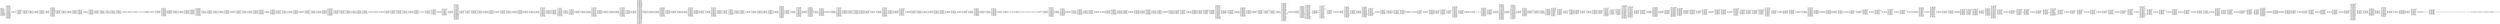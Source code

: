digraph "graph.cfg.gv" {
	subgraph global {
		node [fontname=Courier fontsize=30.0 rank=same shape=box]
		block_0 [label="0: %00 = #0x1\l2: %01 = #0x40\l4: MSTORE(%01, %00)\l5: [NO_SSA] DUP1\l6: [NO_SSA] PUSH1\l8: [NO_SSA] DUP2\l9: [NO_SSA] MSTORE\la: [NO_SSA] PUSH1\lc: [NO_SSA] ADD\ld: [NO_SSA] PUSH2\l10: [NO_SSA] PUSH1\l12: [NO_SSA] SWAP2\l13: [NO_SSA] CODECOPY\l14: [NO_SSA] PUSH1\l16: [NO_SSA] PUSH1\l18: [NO_SSA] PUSH1\l1a: [NO_SSA] INVALID\l"]
		block_1b [label="1b: [NO_SSA] SUB\l1c: [NO_SSA] DUP11\l1d: [NO_SSA] AND\l1e: [NO_SSA] PUSH1\l20: [NO_SSA] SWAP1\l21: [NO_SSA] DUP2\l22: [NO_SSA] MSTORE\l23: [NO_SSA] PUSH1\l25: [NO_SSA] PUSH1\l27: [NO_SSA] SWAP1\l28: [NO_SSA] DUP2\l29: [NO_SSA] MSTORE\l2a: [NO_SSA] PUSH1\l2c: [NO_SSA] DUP1\l2d: [NO_SSA] DUP4\l2e: [NO_SSA] SHA3\l2f: [NO_SSA] CALLER\l30: [NO_SSA] DUP5\l31: [NO_SSA] MSTORE\l32: [NO_SSA] SWAP1\l33: [NO_SSA] SWAP2\l34: [NO_SSA] MSTORE\l35: [NO_SSA] SWAP1\l36: [NO_SSA] SHA3\l37: [NO_SSA] SLOAD\l38: [NO_SSA] SWAP2\l39: [NO_SSA] SWAP1\l3a: [NO_SSA] PUSH2\l3d: [NO_SSA] JUMP\l"]
		block_3e [label="3e: [NO_SSA] JUMPDEST\l3f: [NO_SSA] PUSH2\l42: [NO_SSA] JUMP\l"]
		block_43 [label="43: [NO_SSA] JUMPDEST\l44: [NO_SSA] POP\l45: [NO_SSA] PUSH1\l47: [NO_SSA] SWAP4\l48: [NO_SSA] SWAP3\l49: [NO_SSA] POP\l4a: [NO_SSA] POP\l4b: [NO_SSA] POP\l4c: [NO_SSA] JUMP\l"]
		block_4d [label="4d: [NO_SSA] JUMPDEST\l4e: [NO_SSA] PUSH1\l50: [NO_SSA] SLOAD\l51: [NO_SSA] PUSH1\l53: [NO_SSA] PUSH1\l55: [NO_SSA] PUSH1\l57: [NO_SSA] INVALID\l"]
		block_58 [label="58: [NO_SSA] SUB\l59: [NO_SSA] AND\l5a: [NO_SSA] CALLER\l5b: [NO_SSA] EQ\l5c: [NO_SSA] PUSH2\l5f: [NO_SSA] JUMPI\l"]
		block_60 [label="60: [NO_SSA] PUSH1\l62: [NO_SSA] MLOAD\l63: [NO_SSA] PUSH3\l67: [NO_SSA] PUSH1\l69: [NO_SSA] INVALID\l"]
		block_6a [label="6a: [NO_SSA] DUP2\l6b: [NO_SSA] MSTORE\l6c: [NO_SSA] PUSH1\l6e: [NO_SSA] ADD\l6f: [NO_SSA] PUSH2\l72: [NO_SSA] SWAP1\l73: [NO_SSA] PUSH2\l76: [NO_SSA] JUMP\l"]
		block_77 [label="77: [NO_SSA] JUMPDEST\l78: [NO_SSA] PUSH1\l7a: [NO_SSA] PUSH1\l7c: [NO_SSA] PUSH1\l7e: [NO_SSA] INVALID\l"]
		block_7f [label="7f: [NO_SSA] SUB\l80: [NO_SSA] AND\l81: [NO_SSA] PUSH1\l83: [NO_SSA] SWAP1\l84: [NO_SSA] DUP2\l85: [NO_SSA] MSTORE\l86: [NO_SSA] PUSH1\l88: [NO_SSA] PUSH1\l8a: [NO_SSA] MSTORE\l8b: [NO_SSA] PUSH1\l8d: [NO_SSA] SWAP1\l8e: [NO_SSA] SHA3\l8f: [NO_SSA] DUP1\l90: [NO_SSA] SLOAD\l91: [NO_SSA] PUSH1\l93: [NO_SSA] NOT\l94: [NO_SSA] AND\l95: [NO_SSA] SWAP1\l96: [NO_SSA] SSTORE\l97: [NO_SSA] JUMP\l"]
		block_98 [label="98: [NO_SSA] JUMPDEST\l99: [NO_SSA] PUSH1\l9b: [NO_SSA] SLOAD\l9c: [NO_SSA] PUSH1\l9e: [NO_SSA] PUSH1\la0: [NO_SSA] PUSH1\la2: [NO_SSA] INVALID\l"]
		block_a3 [label="a3: [NO_SSA] SUB\la4: [NO_SSA] AND\la5: [NO_SSA] CALLER\la6: [NO_SSA] EQ\la7: [NO_SSA] PUSH2\laa: [NO_SSA] JUMPI\l"]
		block_ab [label="ab: [NO_SSA] PUSH1\lad: [NO_SSA] MLOAD\lae: [NO_SSA] PUSH3\lb2: [NO_SSA] PUSH1\lb4: [NO_SSA] INVALID\l"]
		block_b5 [label="b5: [NO_SSA] DUP2\lb6: [NO_SSA] MSTORE\lb7: [NO_SSA] PUSH1\lb9: [NO_SSA] ADD\lba: [NO_SSA] PUSH2\lbd: [NO_SSA] SWAP1\lbe: [NO_SSA] PUSH2\lc1: [NO_SSA] JUMP\l"]
		block_c2 [label="c2: [NO_SSA] JUMPDEST\lc3: [NO_SSA] PUSH1\lc5: [NO_SSA] DUP1\lc6: [NO_SSA] SLOAD\lc7: [NO_SSA] SWAP2\lc8: [NO_SSA] ISZERO\lc9: [NO_SSA] ISZERO\lca: [NO_SSA] PUSH1\lcc: [NO_SSA] PUSH1\lce: [NO_SSA] INVALID\l"]
		block_cf [label="cf: [NO_SSA] MUL\ld0: [NO_SSA] PUSH1\ld2: [NO_SSA] PUSH1\ld4: [NO_SSA] INVALID\l"]
		block_d5 [label="d5: [NO_SSA] NOT\ld6: [NO_SSA] SWAP1\ld7: [NO_SSA] SWAP3\ld8: [NO_SSA] AND\ld9: [NO_SSA] SWAP2\lda: [NO_SSA] SWAP1\ldb: [NO_SSA] SWAP2\ldc: [NO_SSA] OR\ldd: [NO_SSA] SWAP1\lde: [NO_SSA] SSTORE\ldf: [NO_SSA] JUMP\l"]
		block_e0 [label="e0: [NO_SSA] JUMPDEST\le1: [NO_SSA] PUSH1\le3: [NO_SSA] SLOAD\le4: [NO_SSA] PUSH1\le6: [NO_SSA] PUSH1\le8: [NO_SSA] PUSH1\lea: [NO_SSA] INVALID\l"]
		block_eb [label="eb: [NO_SSA] SUB\lec: [NO_SSA] AND\led: [NO_SSA] CALLER\lee: [NO_SSA] PUSH1\lf0: [NO_SSA] PUSH1\lf2: [NO_SSA] PUSH1\lf4: [NO_SSA] INVALID\l"]
		block_f5 [label="f5: [NO_SSA] SUB\lf6: [NO_SSA] AND\lf7: [NO_SSA] EQ\lf8: [NO_SSA] DUP1\lf9: [NO_SSA] PUSH2\lfc: [NO_SSA] JUMPI\l"]
		block_fd [label="fd: [NO_SSA] POP\lfe: [NO_SSA] PUSH1\l100: [NO_SSA] SLOAD\l101: [NO_SSA] PUSH1\l103: [NO_SSA] PUSH1\l105: [NO_SSA] PUSH1\l107: [NO_SSA] INVALID\l"]
		block_108 [label="108: [NO_SSA] SUB\l109: [NO_SSA] AND\l10a: [NO_SSA] CALLER\l10b: [NO_SSA] PUSH1\l10d: [NO_SSA] PUSH1\l10f: [NO_SSA] PUSH1\l111: [NO_SSA] INVALID\l"]
		block_112 [label="112: [NO_SSA] SUB\l113: [NO_SSA] AND\l114: [NO_SSA] EQ\l"]
		block_115 [label="115: [NO_SSA] JUMPDEST\l116: [NO_SSA] PUSH2\l119: [NO_SSA] JUMPI\l"]
		block_11a [label="11a: [NO_SSA] PUSH1\l11c: [NO_SSA] DUP1\l11d: [NO_SSA] REVERT\l"]
		block_11e [label="11e: [NO_SSA] JUMPDEST\l11f: [NO_SSA] INVALID\l"]
		block_120 [label="120: [NO_SSA] PUSH2\l123: [NO_SSA] DUP2\l124: [NO_SSA] PUSH2\l127: [NO_SSA] JUMP\l"]
		block_128 [label="128: [NO_SSA] JUMPDEST\l129: [NO_SSA] POP\l12a: [NO_SSA] JUMP\l"]
		block_12b [label="12b: [NO_SSA] JUMPDEST\l12c: [NO_SSA] PUSH1\l12e: [NO_SSA] PUSH1\l130: [NO_SSA] PUSH1\l132: [NO_SSA] INVALID\l"]
		block_133 [label="133: [NO_SSA] SUB\l134: [NO_SSA] DUP2\l135: [NO_SSA] AND\l136: [NO_SSA] PUSH1\l138: [NO_SSA] SWAP1\l139: [NO_SSA] DUP2\l13a: [NO_SSA] MSTORE\l13b: [NO_SSA] PUSH1\l13d: [NO_SSA] PUSH1\l13f: [NO_SSA] MSTORE\l140: [NO_SSA] PUSH1\l142: [NO_SSA] DUP2\l143: [NO_SSA] SHA3\l144: [NO_SSA] SLOAD\l145: [NO_SSA] PUSH2\l148: [NO_SSA] SWAP1\l149: [NO_SSA] PUSH2\l14c: [NO_SSA] JUMP\l"]
		block_14d [label="14d: [NO_SSA] JUMPDEST\l14e: [NO_SSA] PUSH1\l150: [NO_SSA] SLOAD\l151: [NO_SSA] PUSH1\l153: [NO_SSA] PUSH1\l155: [NO_SSA] PUSH1\l157: [NO_SSA] INVALID\l"]
		block_158 [label="158: [NO_SSA] SUB\l159: [NO_SSA] AND\l15a: [NO_SSA] CALLER\l15b: [NO_SSA] EQ\l15c: [NO_SSA] PUSH2\l15f: [NO_SSA] JUMPI\l"]
		block_160 [label="160: [NO_SSA] PUSH1\l162: [NO_SSA] MLOAD\l163: [NO_SSA] PUSH3\l167: [NO_SSA] PUSH1\l169: [NO_SSA] INVALID\l"]
		block_16a [label="16a: [NO_SSA] DUP2\l16b: [NO_SSA] MSTORE\l16c: [NO_SSA] PUSH1\l16e: [NO_SSA] ADD\l16f: [NO_SSA] PUSH2\l172: [NO_SSA] SWAP1\l173: [NO_SSA] PUSH2\l176: [NO_SSA] JUMP\l"]
		block_177 [label="177: [NO_SSA] JUMPDEST\l178: [NO_SSA] PUSH1\l17a: [NO_SSA] DUP1\l17b: [NO_SSA] SLOAD\l17c: [NO_SSA] PUSH1\l17e: [NO_SSA] MLOAD\l17f: [NO_SSA] PUSH1\l181: [NO_SSA] PUSH1\l183: [NO_SSA] PUSH1\l185: [NO_SSA] INVALID\l"]
		block_186 [label="186: [NO_SSA] SUB\l187: [NO_SSA] SWAP1\l188: [NO_SSA] SWAP2\l189: [NO_SSA] AND\l18a: [NO_SSA] SWAP1\l18b: [NO_SSA] PUSH32\l1ac: [NO_SSA] SWAP1\l1ad: [NO_SSA] DUP4\l1ae: [NO_SSA] SWAP1\l1af: [NO_SSA] LOG3\l1b0: [NO_SSA] PUSH1\l1b2: [NO_SSA] DUP1\l1b3: [NO_SSA] SLOAD\l1b4: [NO_SSA] PUSH1\l1b6: [NO_SSA] PUSH1\l1b8: [NO_SSA] PUSH1\l1ba: [NO_SSA] INVALID\l"]
		block_1bb [label="1bb: [NO_SSA] SUB\l1bc: [NO_SSA] NOT\l1bd: [NO_SSA] AND\l1be: [NO_SSA] SWAP1\l1bf: [NO_SSA] SSTORE\l1c0: [NO_SSA] JUMP\l"]
		block_1c1 [label="1c1: [NO_SSA] JUMPDEST\l1c2: [NO_SSA] PUSH1\l1c4: [NO_SSA] SLOAD\l1c5: [NO_SSA] PUSH1\l1c7: [NO_SSA] PUSH1\l1c9: [NO_SSA] PUSH1\l1cb: [NO_SSA] INVALID\l"]
		block_1cc [label="1cc: [NO_SSA] SUB\l1cd: [NO_SSA] AND\l1ce: [NO_SSA] CALLER\l1cf: [NO_SSA] EQ\l1d0: [NO_SSA] PUSH2\l1d3: [NO_SSA] JUMPI\l"]
		block_1d4 [label="1d4: [NO_SSA] PUSH1\l1d6: [NO_SSA] MLOAD\l1d7: [NO_SSA] PUSH3\l1db: [NO_SSA] PUSH1\l1dd: [NO_SSA] INVALID\l"]
		block_1de [label="1de: [NO_SSA] DUP2\l1df: [NO_SSA] MSTORE\l1e0: [NO_SSA] PUSH1\l1e2: [NO_SSA] ADD\l1e3: [NO_SSA] PUSH2\l1e6: [NO_SSA] SWAP1\l1e7: [NO_SSA] PUSH2\l1ea: [NO_SSA] JUMP\l"]
		block_1eb [label="1eb: [NO_SSA] JUMPDEST\l1ec: [NO_SSA] PUSH1\l1ee: [NO_SSA] SSTORE\l1ef: [NO_SSA] JUMP\l"]
		block_1f0 [label="1f0: [NO_SSA] JUMPDEST\l1f1: [NO_SSA] PUSH1\l1f3: [NO_SSA] SLOAD\l1f4: [NO_SSA] PUSH1\l1f6: [NO_SSA] PUSH1\l1f8: [NO_SSA] PUSH1\l1fa: [NO_SSA] INVALID\l"]
		block_1fb [label="1fb: [NO_SSA] SUB\l1fc: [NO_SSA] AND\l1fd: [NO_SSA] CALLER\l1fe: [NO_SSA] EQ\l1ff: [NO_SSA] PUSH2\l202: [NO_SSA] JUMPI\l"]
		block_203 [label="203: [NO_SSA] PUSH1\l205: [NO_SSA] MLOAD\l206: [NO_SSA] PUSH3\l20a: [NO_SSA] PUSH1\l20c: [NO_SSA] INVALID\l"]
		block_20d [label="20d: [NO_SSA] DUP2\l20e: [NO_SSA] MSTORE\l20f: [NO_SSA] PUSH1\l211: [NO_SSA] ADD\l212: [NO_SSA] PUSH2\l215: [NO_SSA] SWAP1\l216: [NO_SSA] PUSH2\l219: [NO_SSA] JUMP\l"]
		block_21a [label="21a: [NO_SSA] JUMPDEST\l21b: [NO_SSA] PUSH1\l21d: [NO_SSA] DUP1\l21e: [NO_SSA] SLOAD\l21f: [NO_SSA] SWAP2\l220: [NO_SSA] ISZERO\l221: [NO_SSA] ISZERO\l222: [NO_SSA] PUSH1\l224: [NO_SSA] PUSH1\l226: [NO_SSA] INVALID\l"]
		block_227 [label="227: [NO_SSA] MUL\l228: [NO_SSA] PUSH1\l22a: [NO_SSA] PUSH1\l22c: [NO_SSA] INVALID\l"]
		block_22d [label="22d: [NO_SSA] NOT\l22e: [NO_SSA] SWAP1\l22f: [NO_SSA] SWAP3\l230: [NO_SSA] AND\l231: [NO_SSA] SWAP2\l232: [NO_SSA] SWAP1\l233: [NO_SSA] SWAP2\l234: [NO_SSA] OR\l235: [NO_SSA] SWAP1\l236: [NO_SSA] SSTORE\l237: [NO_SSA] JUMP\l"]
		block_238 [label="238: [NO_SSA] JUMPDEST\l239: [NO_SSA] PUSH1\l23b: [NO_SSA] SLOAD\l23c: [NO_SSA] PUSH1\l23e: [NO_SSA] PUSH1\l240: [NO_SSA] PUSH1\l242: [NO_SSA] INVALID\l"]
		block_243 [label="243: [NO_SSA] SUB\l244: [NO_SSA] AND\l245: [NO_SSA] CALLER\l246: [NO_SSA] EQ\l247: [NO_SSA] PUSH2\l24a: [NO_SSA] JUMPI\l"]
		block_24b [label="24b: [NO_SSA] PUSH1\l24d: [NO_SSA] MLOAD\l24e: [NO_SSA] PUSH3\l252: [NO_SSA] PUSH1\l254: [NO_SSA] INVALID\l"]
		block_255 [label="255: [NO_SSA] DUP2\l256: [NO_SSA] MSTORE\l257: [NO_SSA] PUSH1\l259: [NO_SSA] ADD\l25a: [NO_SSA] PUSH2\l25d: [NO_SSA] SWAP1\l25e: [NO_SSA] PUSH2\l261: [NO_SSA] JUMP\l"]
		block_262 [label="262: [NO_SSA] JUMPDEST\l263: [NO_SSA] PUSH1\l265: [NO_SSA] SSTORE\l266: [NO_SSA] JUMP\l"]
		block_267 [label="267: [NO_SSA] JUMPDEST\l268: [NO_SSA] PUSH1\l26a: [NO_SSA] SLOAD\l26b: [NO_SSA] PUSH1\l26d: [NO_SSA] PUSH1\l26f: [NO_SSA] PUSH1\l271: [NO_SSA] INVALID\l"]
		block_272 [label="272: [NO_SSA] SUB\l273: [NO_SSA] AND\l274: [NO_SSA] CALLER\l275: [NO_SSA] EQ\l276: [NO_SSA] PUSH2\l279: [NO_SSA] JUMPI\l"]
		block_27a [label="27a: [NO_SSA] PUSH1\l27c: [NO_SSA] MLOAD\l27d: [NO_SSA] PUSH3\l281: [NO_SSA] PUSH1\l283: [NO_SSA] INVALID\l"]
		block_284 [label="284: [NO_SSA] DUP2\l285: [NO_SSA] MSTORE\l286: [NO_SSA] PUSH1\l288: [NO_SSA] ADD\l289: [NO_SSA] PUSH2\l28c: [NO_SSA] SWAP1\l28d: [NO_SSA] PUSH2\l290: [NO_SSA] JUMP\l"]
		block_291 [label="291: [NO_SSA] JUMPDEST\l292: [NO_SSA] PUSH1\l294: [NO_SSA] SWAP4\l295: [NO_SSA] SWAP1\l296: [NO_SSA] SWAP4\l297: [NO_SSA] SSTORE\l298: [NO_SSA] PUSH1\l29a: [NO_SSA] SWAP2\l29b: [NO_SSA] SWAP1\l29c: [NO_SSA] SWAP2\l29d: [NO_SSA] SSTORE\l29e: [NO_SSA] PUSH1\l2a0: [NO_SSA] SSTORE\l2a1: [NO_SSA] PUSH1\l2a3: [NO_SSA] SSTORE\l2a4: [NO_SSA] JUMP\l"]
		block_2a5 [label="2a5: [NO_SSA] JUMPDEST\l2a6: [NO_SSA] PUSH1\l2a8: [NO_SSA] PUSH2\l2ab: [NO_SSA] CALLER\l2ac: [NO_SSA] DUP5\l2ad: [NO_SSA] DUP5\l2ae: [NO_SSA] PUSH2\l2b1: [NO_SSA] JUMP\l"]
		block_2b2 [label="2b2: [NO_SSA] JUMPDEST\l2b3: [NO_SSA] PUSH1\l2b5: [NO_SSA] SLOAD\l2b6: [NO_SSA] PUSH1\l2b8: [NO_SSA] PUSH1\l2ba: [NO_SSA] PUSH1\l2bc: [NO_SSA] INVALID\l"]
		block_2bd [label="2bd: [NO_SSA] SUB\l2be: [NO_SSA] AND\l2bf: [NO_SSA] CALLER\l2c0: [NO_SSA] PUSH1\l2c2: [NO_SSA] PUSH1\l2c4: [NO_SSA] PUSH1\l2c6: [NO_SSA] INVALID\l"]
		block_2c7 [label="2c7: [NO_SSA] SUB\l2c8: [NO_SSA] AND\l2c9: [NO_SSA] EQ\l2ca: [NO_SSA] DUP1\l2cb: [NO_SSA] PUSH2\l2ce: [NO_SSA] JUMPI\l"]
		block_2cf [label="2cf: [NO_SSA] POP\l2d0: [NO_SSA] PUSH1\l2d2: [NO_SSA] SLOAD\l2d3: [NO_SSA] PUSH1\l2d5: [NO_SSA] PUSH1\l2d7: [NO_SSA] PUSH1\l2d9: [NO_SSA] INVALID\l"]
		block_2da [label="2da: [NO_SSA] SUB\l2db: [NO_SSA] AND\l2dc: [NO_SSA] CALLER\l2dd: [NO_SSA] PUSH1\l2df: [NO_SSA] PUSH1\l2e1: [NO_SSA] PUSH1\l2e3: [NO_SSA] INVALID\l"]
		block_2e4 [label="2e4: [NO_SSA] SUB\l2e5: [NO_SSA] AND\l2e6: [NO_SSA] EQ\l"]
		block_2e7 [label="2e7: [NO_SSA] JUMPDEST\l2e8: [NO_SSA] PUSH2\l2eb: [NO_SSA] JUMPI\l"]
		block_2ec [label="2ec: [NO_SSA] PUSH1\l2ee: [NO_SSA] DUP1\l2ef: [NO_SSA] REVERT\l"]
		block_2f0 [label="2f0: [NO_SSA] JUMPDEST\l2f1: [NO_SSA] PUSH1\l2f3: [NO_SSA] PUSH2\l2f6: [NO_SSA] ADDRESS\l2f7: [NO_SSA] PUSH2\l2fa: [NO_SSA] JUMP\l"]
		block_2fb [label="2fb: [NO_SSA] JUMPDEST\l2fc: [NO_SSA] SWAP1\l2fd: [NO_SSA] POP\l2fe: [NO_SSA] PUSH2\l301: [NO_SSA] DUP2\l302: [NO_SSA] PUSH2\l305: [NO_SSA] JUMP\l"]
		block_306 [label="306: [NO_SSA] JUMPDEST\l307: [NO_SSA] PUSH1\l309: [NO_SSA] SLOAD\l30a: [NO_SSA] PUSH1\l30c: [NO_SSA] PUSH1\l30e: [NO_SSA] PUSH1\l310: [NO_SSA] INVALID\l"]
		block_311 [label="311: [NO_SSA] SUB\l312: [NO_SSA] AND\l313: [NO_SSA] CALLER\l314: [NO_SSA] EQ\l315: [NO_SSA] PUSH2\l318: [NO_SSA] JUMPI\l"]
		block_319 [label="319: [NO_SSA] PUSH1\l31b: [NO_SSA] MLOAD\l31c: [NO_SSA] PUSH3\l320: [NO_SSA] PUSH1\l322: [NO_SSA] INVALID\l"]
		block_323 [label="323: [NO_SSA] DUP2\l324: [NO_SSA] MSTORE\l325: [NO_SSA] PUSH1\l327: [NO_SSA] ADD\l328: [NO_SSA] PUSH2\l32b: [NO_SSA] SWAP1\l32c: [NO_SSA] PUSH2\l32f: [NO_SSA] JUMP\l"]
		block_330 [label="330: [NO_SSA] JUMPDEST\l331: [NO_SSA] PUSH1\l"]
		block_333 [label="333: [NO_SSA] JUMPDEST\l334: [NO_SSA] DUP3\l335: [NO_SSA] DUP2\l336: [NO_SSA] LT\l337: [NO_SSA] ISZERO\l338: [NO_SSA] PUSH2\l33b: [NO_SSA] JUMPI\l"]
		block_33c [label="33c: [NO_SSA] DUP2\l33d: [NO_SSA] PUSH1\l33f: [NO_SSA] PUSH1\l341: [NO_SSA] DUP7\l342: [NO_SSA] DUP7\l343: [NO_SSA] DUP6\l344: [NO_SSA] DUP2\l345: [NO_SSA] DUP2\l346: [NO_SSA] LT\l347: [NO_SSA] PUSH2\l34a: [NO_SSA] JUMPI\l"]
		block_34b [label="34b: [NO_SSA] PUSH2\l34e: [NO_SSA] PUSH2\l351: [NO_SSA] JUMP\l"]
		block_352 [label="352: [NO_SSA] JUMPDEST\l353: [NO_SSA] SWAP1\l354: [NO_SSA] POP\l355: [NO_SSA] PUSH1\l357: [NO_SSA] MUL\l358: [NO_SSA] ADD\l359: [NO_SSA] PUSH1\l35b: [NO_SSA] DUP2\l35c: [NO_SSA] ADD\l35d: [NO_SSA] SWAP1\l35e: [NO_SSA] PUSH2\l361: [NO_SSA] SWAP2\l362: [NO_SSA] SWAP1\l363: [NO_SSA] PUSH2\l366: [NO_SSA] JUMP\l"]
		block_367 [label="367: [NO_SSA] JUMPDEST\l368: [NO_SSA] PUSH1\l36a: [NO_SSA] PUSH1\l36c: [NO_SSA] PUSH1\l36e: [NO_SSA] INVALID\l"]
		block_36f [label="36f: [NO_SSA] SUB\l370: [NO_SSA] AND\l371: [NO_SSA] DUP2\l372: [NO_SSA] MSTORE\l373: [NO_SSA] PUSH1\l375: [NO_SSA] DUP2\l376: [NO_SSA] ADD\l377: [NO_SSA] SWAP2\l378: [NO_SSA] SWAP1\l379: [NO_SSA] SWAP2\l37a: [NO_SSA] MSTORE\l37b: [NO_SSA] PUSH1\l37d: [NO_SSA] ADD\l37e: [NO_SSA] PUSH1\l380: [NO_SSA] SHA3\l381: [NO_SSA] DUP1\l382: [NO_SSA] SLOAD\l383: [NO_SSA] PUSH1\l385: [NO_SSA] NOT\l386: [NO_SSA] AND\l387: [NO_SSA] SWAP2\l388: [NO_SSA] ISZERO\l389: [NO_SSA] ISZERO\l38a: [NO_SSA] SWAP2\l38b: [NO_SSA] SWAP1\l38c: [NO_SSA] SWAP2\l38d: [NO_SSA] OR\l38e: [NO_SSA] SWAP1\l38f: [NO_SSA] SSTORE\l390: [NO_SSA] DUP1\l391: [NO_SSA] PUSH2\l394: [NO_SSA] DUP2\l395: [NO_SSA] PUSH2\l398: [NO_SSA] JUMP\l"]
		block_399 [label="399: [NO_SSA] JUMPDEST\l39a: [NO_SSA] SWAP2\l39b: [NO_SSA] POP\l39c: [NO_SSA] POP\l39d: [NO_SSA] PUSH2\l3a0: [NO_SSA] JUMP\l"]
		block_3a1 [label="3a1: [NO_SSA] JUMPDEST\l3a2: [NO_SSA] POP\l3a3: [NO_SSA] POP\l3a4: [NO_SSA] POP\l3a5: [NO_SSA] POP\l3a6: [NO_SSA] JUMP\l"]
		block_3a7 [label="3a7: [NO_SSA] JUMPDEST\l3a8: [NO_SSA] PUSH1\l3aa: [NO_SSA] SLOAD\l3ab: [NO_SSA] PUSH1\l3ad: [NO_SSA] PUSH1\l3af: [NO_SSA] PUSH1\l3b1: [NO_SSA] INVALID\l"]
		block_3b2 [label="3b2: [NO_SSA] SUB\l3b3: [NO_SSA] AND\l3b4: [NO_SSA] CALLER\l3b5: [NO_SSA] EQ\l3b6: [NO_SSA] PUSH2\l3b9: [NO_SSA] JUMPI\l"]
		block_3ba [label="3ba: [NO_SSA] PUSH1\l3bc: [NO_SSA] MLOAD\l3bd: [NO_SSA] PUSH3\l3c1: [NO_SSA] PUSH1\l3c3: [NO_SSA] INVALID\l"]
		block_3c4 [label="3c4: [NO_SSA] DUP2\l3c5: [NO_SSA] MSTORE\l3c6: [NO_SSA] PUSH1\l3c8: [NO_SSA] ADD\l3c9: [NO_SSA] PUSH2\l3cc: [NO_SSA] SWAP1\l3cd: [NO_SSA] PUSH2\l3d0: [NO_SSA] JUMP\l"]
		block_3d1 [label="3d1: [NO_SSA] JUMPDEST\l3d2: [NO_SSA] PUSH1\l3d4: [NO_SSA] SSTORE\l3d5: [NO_SSA] JUMP\l"]
		block_3d6 [label="3d6: [NO_SSA] JUMPDEST\l3d7: [NO_SSA] PUSH1\l3d9: [NO_SSA] SLOAD\l3da: [NO_SSA] PUSH1\l3dc: [NO_SSA] PUSH1\l3de: [NO_SSA] PUSH1\l3e0: [NO_SSA] INVALID\l"]
		block_3e1 [label="3e1: [NO_SSA] SUB\l3e2: [NO_SSA] AND\l3e3: [NO_SSA] CALLER\l3e4: [NO_SSA] EQ\l3e5: [NO_SSA] PUSH2\l3e8: [NO_SSA] JUMPI\l"]
		block_3e9 [label="3e9: [NO_SSA] PUSH1\l3eb: [NO_SSA] MLOAD\l3ec: [NO_SSA] PUSH3\l3f0: [NO_SSA] PUSH1\l3f2: [NO_SSA] INVALID\l"]
		block_3f3 [label="3f3: [NO_SSA] DUP2\l3f4: [NO_SSA] MSTORE\l3f5: [NO_SSA] PUSH1\l3f7: [NO_SSA] ADD\l3f8: [NO_SSA] PUSH2\l3fb: [NO_SSA] SWAP1\l3fc: [NO_SSA] PUSH2\l3ff: [NO_SSA] JUMP\l"]
		block_400 [label="400: [NO_SSA] JUMPDEST\l401: [NO_SSA] PUSH1\l403: [NO_SSA] PUSH1\l405: [NO_SSA] PUSH1\l407: [NO_SSA] INVALID\l"]
		block_408 [label="408: [NO_SSA] SUB\l409: [NO_SSA] DUP2\l40a: [NO_SSA] AND\l40b: [NO_SSA] PUSH2\l40e: [NO_SSA] JUMPI\l"]
		block_40f [label="40f: [NO_SSA] PUSH1\l411: [NO_SSA] MLOAD\l412: [NO_SSA] PUSH3\l416: [NO_SSA] PUSH1\l418: [NO_SSA] INVALID\l"]
		block_419 [label="419: [NO_SSA] DUP2\l41a: [NO_SSA] MSTORE\l41b: [NO_SSA] PUSH1\l41d: [NO_SSA] PUSH1\l41f: [NO_SSA] DUP3\l420: [NO_SSA] ADD\l421: [NO_SSA] MSTORE\l422: [NO_SSA] PUSH1\l424: [NO_SSA] PUSH1\l426: [NO_SSA] DUP3\l427: [NO_SSA] ADD\l428: [NO_SSA] MSTORE\l429: [NO_SSA] PUSH32\l44a: [NO_SSA] PUSH1\l44c: [NO_SSA] DUP3\l44d: [NO_SSA] ADD\l44e: [NO_SSA] MSTORE\l44f: [NO_SSA] PUSH6\l456: [NO_SSA] PUSH1\l458: [NO_SSA] INVALID\l"]
		block_459 [label="459: [NO_SSA] PUSH1\l45b: [NO_SSA] DUP3\l45c: [NO_SSA] ADD\l45d: [NO_SSA] MSTORE\l45e: [NO_SSA] PUSH1\l460: [NO_SSA] ADD\l461: [NO_SSA] PUSH2\l464: [NO_SSA] JUMP\l"]
		block_465 [label="465: [NO_SSA] JUMPDEST\l466: [NO_SSA] PUSH1\l468: [NO_SSA] DUP1\l469: [NO_SSA] SLOAD\l46a: [NO_SSA] PUSH1\l46c: [NO_SSA] MLOAD\l46d: [NO_SSA] PUSH1\l46f: [NO_SSA] PUSH1\l471: [NO_SSA] PUSH1\l473: [NO_SSA] INVALID\l"]
		block_474 [label="474: [NO_SSA] SUB\l475: [NO_SSA] DUP1\l476: [NO_SSA] DUP6\l477: [NO_SSA] AND\l478: [NO_SSA] SWAP4\l479: [NO_SSA] SWAP3\l47a: [NO_SSA] AND\l47b: [NO_SSA] SWAP2\l47c: [NO_SSA] PUSH32\l49d: [NO_SSA] SWAP2\l49e: [NO_SSA] LOG3\l49f: [NO_SSA] PUSH1\l4a1: [NO_SSA] DUP1\l4a2: [NO_SSA] SLOAD\l4a3: [NO_SSA] PUSH1\l4a5: [NO_SSA] PUSH1\l4a7: [NO_SSA] PUSH1\l4a9: [NO_SSA] INVALID\l"]
		block_4aa [label="4aa: [NO_SSA] SUB\l4ab: [NO_SSA] NOT\l4ac: [NO_SSA] AND\l4ad: [NO_SSA] PUSH1\l4af: [NO_SSA] PUSH1\l4b1: [NO_SSA] PUSH1\l4b3: [NO_SSA] INVALID\l"]
		block_4b4 [label="4b4: [NO_SSA] SUB\l4b5: [NO_SSA] SWAP3\l4b6: [NO_SSA] SWAP1\l4b7: [NO_SSA] SWAP3\l4b8: [NO_SSA] AND\l4b9: [NO_SSA] SWAP2\l4ba: [NO_SSA] SWAP1\l4bb: [NO_SSA] SWAP2\l4bc: [NO_SSA] OR\l4bd: [NO_SSA] SWAP1\l4be: [NO_SSA] SSTORE\l4bf: [NO_SSA] JUMP\l"]
		block_4c0 [label="4c0: [NO_SSA] JUMPDEST\l4c1: [NO_SSA] PUSH1\l4c3: [NO_SSA] PUSH1\l4c5: [NO_SSA] PUSH1\l4c7: [NO_SSA] INVALID\l"]
		block_4c8 [label="4c8: [NO_SSA] SUB\l4c9: [NO_SSA] DUP4\l4ca: [NO_SSA] AND\l4cb: [NO_SSA] PUSH2\l4ce: [NO_SSA] JUMPI\l"]
		block_4cf [label="4cf: [NO_SSA] PUSH1\l4d1: [NO_SSA] MLOAD\l4d2: [NO_SSA] PUSH3\l4d6: [NO_SSA] PUSH1\l4d8: [NO_SSA] INVALID\l"]
		block_4d9 [label="4d9: [NO_SSA] DUP2\l4da: [NO_SSA] MSTORE\l4db: [NO_SSA] PUSH1\l4dd: [NO_SSA] PUSH1\l4df: [NO_SSA] DUP3\l4e0: [NO_SSA] ADD\l4e1: [NO_SSA] MSTORE\l4e2: [NO_SSA] PUSH1\l4e4: [NO_SSA] DUP1\l4e5: [NO_SSA] DUP3\l4e6: [NO_SSA] ADD\l4e7: [NO_SSA] MSTORE\l4e8: [NO_SSA] PUSH32\l509: [NO_SSA] PUSH1\l50b: [NO_SSA] DUP3\l50c: [NO_SSA] ADD\l50d: [NO_SSA] MSTORE\l50e: [NO_SSA] PUSH4\l513: [NO_SSA] PUSH1\l515: [NO_SSA] INVALID\l"]
		block_516 [label="516: [NO_SSA] PUSH1\l518: [NO_SSA] DUP3\l519: [NO_SSA] ADD\l51a: [NO_SSA] MSTORE\l51b: [NO_SSA] PUSH1\l51d: [NO_SSA] ADD\l51e: [NO_SSA] PUSH2\l521: [NO_SSA] JUMP\l"]
		block_522 [label="522: [NO_SSA] JUMPDEST\l523: [NO_SSA] PUSH1\l525: [NO_SSA] PUSH1\l527: [NO_SSA] PUSH1\l529: [NO_SSA] INVALID\l"]
		block_52a [label="52a: [NO_SSA] SUB\l52b: [NO_SSA] DUP3\l52c: [NO_SSA] AND\l52d: [NO_SSA] PUSH2\l530: [NO_SSA] JUMPI\l"]
		block_531 [label="531: [NO_SSA] PUSH1\l533: [NO_SSA] MLOAD\l534: [NO_SSA] PUSH3\l538: [NO_SSA] PUSH1\l53a: [NO_SSA] INVALID\l"]
		block_53b [label="53b: [NO_SSA] DUP2\l53c: [NO_SSA] MSTORE\l53d: [NO_SSA] PUSH1\l53f: [NO_SSA] PUSH1\l541: [NO_SSA] DUP3\l542: [NO_SSA] ADD\l543: [NO_SSA] MSTORE\l544: [NO_SSA] PUSH1\l546: [NO_SSA] PUSH1\l548: [NO_SSA] DUP3\l549: [NO_SSA] ADD\l54a: [NO_SSA] MSTORE\l54b: [NO_SSA] PUSH32\l56c: [NO_SSA] PUSH1\l56e: [NO_SSA] DUP3\l56f: [NO_SSA] ADD\l570: [NO_SSA] MSTORE\l571: [NO_SSA] PUSH2\l574: [NO_SSA] PUSH1\l576: [NO_SSA] INVALID\l"]
		block_577 [label="577: [NO_SSA] PUSH1\l579: [NO_SSA] DUP3\l57a: [NO_SSA] ADD\l57b: [NO_SSA] MSTORE\l57c: [NO_SSA] PUSH1\l57e: [NO_SSA] ADD\l57f: [NO_SSA] PUSH2\l582: [NO_SSA] JUMP\l"]
		block_583 [label="583: [NO_SSA] JUMPDEST\l584: [NO_SSA] PUSH1\l586: [NO_SSA] PUSH1\l588: [NO_SSA] PUSH1\l58a: [NO_SSA] INVALID\l"]
		block_58b [label="58b: [NO_SSA] SUB\l58c: [NO_SSA] DUP4\l58d: [NO_SSA] DUP2\l58e: [NO_SSA] AND\l58f: [NO_SSA] PUSH1\l591: [NO_SSA] DUP2\l592: [NO_SSA] DUP2\l593: [NO_SSA] MSTORE\l594: [NO_SSA] PUSH1\l596: [NO_SSA] PUSH1\l598: [NO_SSA] SWAP1\l599: [NO_SSA] DUP2\l59a: [NO_SSA] MSTORE\l59b: [NO_SSA] PUSH1\l59d: [NO_SSA] DUP1\l59e: [NO_SSA] DUP4\l59f: [NO_SSA] SHA3\l5a0: [NO_SSA] SWAP5\l5a1: [NO_SSA] DUP8\l5a2: [NO_SSA] AND\l5a3: [NO_SSA] DUP1\l5a4: [NO_SSA] DUP5\l5a5: [NO_SSA] MSTORE\l5a6: [NO_SSA] SWAP5\l5a7: [NO_SSA] DUP3\l5a8: [NO_SSA] MSTORE\l5a9: [NO_SSA] SWAP2\l5aa: [NO_SSA] DUP3\l5ab: [NO_SSA] SWAP1\l5ac: [NO_SSA] SHA3\l5ad: [NO_SSA] DUP6\l5ae: [NO_SSA] SWAP1\l5af: [NO_SSA] SSTORE\l5b0: [NO_SSA] SWAP1\l5b1: [NO_SSA] MLOAD\l5b2: [NO_SSA] DUP5\l5b3: [NO_SSA] DUP2\l5b4: [NO_SSA] MSTORE\l5b5: [NO_SSA] PUSH32\l5d6: [NO_SSA] SWAP2\l5d7: [NO_SSA] ADD\l5d8: [NO_SSA] PUSH1\l5da: [NO_SSA] MLOAD\l5db: [NO_SSA] DUP1\l5dc: [NO_SSA] SWAP2\l5dd: [NO_SSA] SUB\l5de: [NO_SSA] SWAP1\l5df: [NO_SSA] LOG3\l5e0: [NO_SSA] POP\l5e1: [NO_SSA] POP\l5e2: [NO_SSA] POP\l5e3: [NO_SSA] JUMP\l"]
		block_5e4 [label="5e4: [NO_SSA] JUMPDEST\l5e5: [NO_SSA] PUSH1\l5e7: [NO_SSA] PUSH1\l5e9: [NO_SSA] PUSH1\l5eb: [NO_SSA] INVALID\l"]
		block_5ec [label="5ec: [NO_SSA] SUB\l5ed: [NO_SSA] DUP4\l5ee: [NO_SSA] AND\l5ef: [NO_SSA] PUSH2\l5f2: [NO_SSA] JUMPI\l"]
		block_5f3 [label="5f3: [NO_SSA] PUSH1\l5f5: [NO_SSA] MLOAD\l5f6: [NO_SSA] PUSH3\l5fa: [NO_SSA] PUSH1\l5fc: [NO_SSA] INVALID\l"]
		block_5fd [label="5fd: [NO_SSA] DUP2\l5fe: [NO_SSA] MSTORE\l5ff: [NO_SSA] PUSH1\l601: [NO_SSA] PUSH1\l603: [NO_SSA] DUP3\l604: [NO_SSA] ADD\l605: [NO_SSA] MSTORE\l606: [NO_SSA] PUSH1\l608: [NO_SSA] PUSH1\l60a: [NO_SSA] DUP3\l60b: [NO_SSA] ADD\l60c: [NO_SSA] MSTORE\l60d: [NO_SSA] PUSH32\l62e: [NO_SSA] PUSH1\l630: [NO_SSA] DUP3\l631: [NO_SSA] ADD\l632: [NO_SSA] MSTORE\l633: [NO_SSA] PUSH5\l639: [NO_SSA] PUSH1\l63b: [NO_SSA] INVALID\l"]
		block_63c [label="63c: [NO_SSA] PUSH1\l63e: [NO_SSA] DUP3\l63f: [NO_SSA] ADD\l640: [NO_SSA] MSTORE\l641: [NO_SSA] PUSH1\l643: [NO_SSA] ADD\l644: [NO_SSA] PUSH2\l647: [NO_SSA] JUMP\l"]
		block_648 [label="648: [NO_SSA] JUMPDEST\l649: [NO_SSA] PUSH1\l64b: [NO_SSA] PUSH1\l64d: [NO_SSA] PUSH1\l64f: [NO_SSA] INVALID\l"]
		block_650 [label="650: [NO_SSA] SUB\l651: [NO_SSA] DUP3\l652: [NO_SSA] AND\l653: [NO_SSA] PUSH2\l656: [NO_SSA] JUMPI\l"]
		block_657 [label="657: [NO_SSA] PUSH1\l659: [NO_SSA] MLOAD\l65a: [NO_SSA] PUSH3\l65e: [NO_SSA] PUSH1\l660: [NO_SSA] INVALID\l"]
		block_661 [label="661: [NO_SSA] DUP2\l662: [NO_SSA] MSTORE\l663: [NO_SSA] PUSH1\l665: [NO_SSA] PUSH1\l667: [NO_SSA] DUP3\l668: [NO_SSA] ADD\l669: [NO_SSA] MSTORE\l66a: [NO_SSA] PUSH1\l66c: [NO_SSA] PUSH1\l66e: [NO_SSA] DUP3\l66f: [NO_SSA] ADD\l670: [NO_SSA] MSTORE\l671: [NO_SSA] PUSH32\l692: [NO_SSA] PUSH1\l694: [NO_SSA] DUP3\l695: [NO_SSA] ADD\l696: [NO_SSA] MSTORE\l697: [NO_SSA] PUSH3\l69b: [NO_SSA] PUSH1\l69d: [NO_SSA] INVALID\l"]
		block_69e [label="69e: [NO_SSA] PUSH1\l6a0: [NO_SSA] DUP3\l6a1: [NO_SSA] ADD\l6a2: [NO_SSA] MSTORE\l6a3: [NO_SSA] PUSH1\l6a5: [NO_SSA] ADD\l6a6: [NO_SSA] PUSH2\l6a9: [NO_SSA] JUMP\l"]
		block_6aa [label="6aa: [NO_SSA] JUMPDEST\l6ab: [NO_SSA] PUSH1\l6ad: [NO_SSA] DUP2\l6ae: [NO_SSA] GT\l6af: [NO_SSA] PUSH2\l6b2: [NO_SSA] JUMPI\l"]
		block_6b3 [label="6b3: [NO_SSA] PUSH1\l6b5: [NO_SSA] MLOAD\l6b6: [NO_SSA] PUSH3\l6ba: [NO_SSA] PUSH1\l6bc: [NO_SSA] INVALID\l"]
		block_6bd [label="6bd: [NO_SSA] DUP2\l6be: [NO_SSA] MSTORE\l6bf: [NO_SSA] PUSH1\l6c1: [NO_SSA] PUSH1\l6c3: [NO_SSA] DUP3\l6c4: [NO_SSA] ADD\l6c5: [NO_SSA] MSTORE\l6c6: [NO_SSA] PUSH1\l6c8: [NO_SSA] PUSH1\l6ca: [NO_SSA] DUP3\l6cb: [NO_SSA] ADD\l6cc: [NO_SSA] MSTORE\l6cd: [NO_SSA] PUSH32\l6ee: [NO_SSA] PUSH1\l6f0: [NO_SSA] DUP3\l6f1: [NO_SSA] ADD\l6f2: [NO_SSA] MSTORE\l6f3: [NO_SSA] PUSH9\l6fd: [NO_SSA] PUSH1\l6ff: [NO_SSA] INVALID\l"]
		block_700 [label="700: [NO_SSA] PUSH1\l702: [NO_SSA] DUP3\l703: [NO_SSA] ADD\l704: [NO_SSA] MSTORE\l705: [NO_SSA] PUSH1\l707: [NO_SSA] ADD\l708: [NO_SSA] PUSH2\l70b: [NO_SSA] JUMP\l"]
		block_70c [label="70c: [NO_SSA] JUMPDEST\l70d: [NO_SSA] PUSH1\l70f: [NO_SSA] SLOAD\l710: [NO_SSA] PUSH1\l712: [NO_SSA] PUSH1\l714: [NO_SSA] PUSH1\l716: [NO_SSA] INVALID\l"]
		block_717 [label="717: [NO_SSA] SUB\l718: [NO_SSA] DUP5\l719: [NO_SSA] DUP2\l71a: [NO_SSA] AND\l71b: [NO_SSA] SWAP2\l71c: [NO_SSA] AND\l71d: [NO_SSA] EQ\l71e: [NO_SSA] DUP1\l71f: [NO_SSA] ISZERO\l720: [NO_SSA] SWAP1\l721: [NO_SSA] PUSH2\l724: [NO_SSA] JUMPI\l"]
		block_725 [label="725: [NO_SSA] POP\l726: [NO_SSA] PUSH1\l728: [NO_SSA] SLOAD\l729: [NO_SSA] PUSH1\l72b: [NO_SSA] PUSH1\l72d: [NO_SSA] PUSH1\l72f: [NO_SSA] INVALID\l"]
		block_730 [label="730: [NO_SSA] SUB\l731: [NO_SSA] DUP4\l732: [NO_SSA] DUP2\l733: [NO_SSA] AND\l734: [NO_SSA] SWAP2\l735: [NO_SSA] AND\l736: [NO_SSA] EQ\l737: [NO_SSA] ISZERO\l"]
		block_738 [label="738: [NO_SSA] JUMPDEST\l739: [NO_SSA] ISZERO\l73a: [NO_SSA] PUSH2\l73d: [NO_SSA] JUMPI\l"]
		block_73e [label="73e: [NO_SSA] PUSH1\l740: [NO_SSA] SLOAD\l741: [NO_SSA] PUSH1\l743: [NO_SSA] PUSH1\l745: [NO_SSA] INVALID\l"]
		block_746 [label="746: [NO_SSA] SWAP1\l747: [NO_SSA] DIV\l748: [NO_SSA] PUSH1\l74a: [NO_SSA] AND\l74b: [NO_SSA] PUSH2\l74e: [NO_SSA] JUMPI\l"]
		block_74f [label="74f: [NO_SSA] PUSH1\l751: [NO_SSA] SLOAD\l752: [NO_SSA] PUSH1\l754: [NO_SSA] PUSH1\l756: [NO_SSA] PUSH1\l758: [NO_SSA] INVALID\l"]
		block_759 [label="759: [NO_SSA] SUB\l75a: [NO_SSA] DUP5\l75b: [NO_SSA] DUP2\l75c: [NO_SSA] AND\l75d: [NO_SSA] SWAP2\l75e: [NO_SSA] AND\l75f: [NO_SSA] EQ\l760: [NO_SSA] PUSH2\l763: [NO_SSA] JUMPI\l"]
		block_764 [label="764: [NO_SSA] PUSH1\l766: [NO_SSA] MLOAD\l767: [NO_SSA] PUSH3\l76b: [NO_SSA] PUSH1\l76d: [NO_SSA] INVALID\l"]
		block_76e [label="76e: [NO_SSA] DUP2\l76f: [NO_SSA] MSTORE\l770: [NO_SSA] PUSH1\l772: [NO_SSA] PUSH1\l774: [NO_SSA] DUP3\l775: [NO_SSA] ADD\l776: [NO_SSA] MSTORE\l777: [NO_SSA] PUSH1\l779: [NO_SSA] PUSH1\l77b: [NO_SSA] DUP3\l77c: [NO_SSA] ADD\l77d: [NO_SSA] MSTORE\l77e: [NO_SSA] PUSH32\l79f: [NO_SSA] PUSH1\l7a1: [NO_SSA] DUP3\l7a2: [NO_SSA] ADD\l7a3: [NO_SSA] MSTORE\l7a4: [NO_SSA] PUSH32\l7c5: [NO_SSA] PUSH1\l7c7: [NO_SSA] DUP3\l7c8: [NO_SSA] ADD\l7c9: [NO_SSA] MSTORE\l7ca: [NO_SSA] PUSH1\l7cc: [NO_SSA] ADD\l7cd: [NO_SSA] PUSH2\l7d0: [NO_SSA] JUMP\l"]
		block_7d1 [label="7d1: [NO_SSA] JUMPDEST\l7d2: [NO_SSA] PUSH1\l7d4: [NO_SSA] SLOAD\l7d5: [NO_SSA] DUP2\l7d6: [NO_SSA] GT\l7d7: [NO_SSA] ISZERO\l7d8: [NO_SSA] PUSH2\l7db: [NO_SSA] JUMPI\l"]
		block_7dc [label="7dc: [NO_SSA] PUSH1\l7de: [NO_SSA] MLOAD\l7df: [NO_SSA] PUSH3\l7e3: [NO_SSA] PUSH1\l7e5: [NO_SSA] INVALID\l"]
		block_7e6 [label="7e6: [NO_SSA] DUP2\l7e7: [NO_SSA] MSTORE\l7e8: [NO_SSA] PUSH1\l7ea: [NO_SSA] PUSH1\l7ec: [NO_SSA] DUP3\l7ed: [NO_SSA] ADD\l7ee: [NO_SSA] MSTORE\l7ef: [NO_SSA] PUSH1\l7f1: [NO_SSA] PUSH1\l7f3: [NO_SSA] DUP3\l7f4: [NO_SSA] ADD\l7f5: [NO_SSA] MSTORE\l7f6: [NO_SSA] PUSH32\l817: [NO_SSA] PUSH1\l819: [NO_SSA] DUP3\l81a: [NO_SSA] ADD\l81b: [NO_SSA] MSTORE\l81c: [NO_SSA] PUSH1\l81e: [NO_SSA] ADD\l81f: [NO_SSA] PUSH2\l822: [NO_SSA] JUMP\l"]
		block_823 [label="823: [NO_SSA] JUMPDEST\l824: [NO_SSA] PUSH1\l826: [NO_SSA] PUSH1\l828: [NO_SSA] PUSH1\l82a: [NO_SSA] INVALID\l"]
		block_82b [label="82b: [NO_SSA] SUB\l82c: [NO_SSA] DUP4\l82d: [NO_SSA] AND\l82e: [NO_SSA] PUSH1\l830: [NO_SSA] SWAP1\l831: [NO_SSA] DUP2\l832: [NO_SSA] MSTORE\l833: [NO_SSA] PUSH1\l835: [NO_SSA] PUSH1\l837: [NO_SSA] MSTORE\l838: [NO_SSA] PUSH1\l83a: [NO_SSA] SWAP1\l83b: [NO_SSA] SHA3\l83c: [NO_SSA] SLOAD\l83d: [NO_SSA] PUSH1\l83f: [NO_SSA] AND\l840: [NO_SSA] ISZERO\l841: [NO_SSA] DUP1\l842: [NO_SSA] ISZERO\l843: [NO_SSA] PUSH2\l846: [NO_SSA] JUMPI\l"]
		block_847 [label="847: [NO_SSA] POP\l848: [NO_SSA] PUSH1\l84a: [NO_SSA] PUSH1\l84c: [NO_SSA] PUSH1\l84e: [NO_SSA] INVALID\l"]
		block_84f [label="84f: [NO_SSA] SUB\l850: [NO_SSA] DUP3\l851: [NO_SSA] AND\l852: [NO_SSA] PUSH1\l854: [NO_SSA] SWAP1\l855: [NO_SSA] DUP2\l856: [NO_SSA] MSTORE\l857: [NO_SSA] PUSH1\l859: [NO_SSA] PUSH1\l85b: [NO_SSA] MSTORE\l85c: [NO_SSA] PUSH1\l85e: [NO_SSA] SWAP1\l85f: [NO_SSA] SHA3\l860: [NO_SSA] SLOAD\l861: [NO_SSA] PUSH1\l863: [NO_SSA] AND\l864: [NO_SSA] ISZERO\l"]
		block_865 [label="865: [NO_SSA] JUMPDEST\l866: [NO_SSA] PUSH2\l869: [NO_SSA] JUMPI\l"]
		block_86a [label="86a: [NO_SSA] PUSH1\l86c: [NO_SSA] MLOAD\l86d: [NO_SSA] PUSH3\l871: [NO_SSA] PUSH1\l873: [NO_SSA] INVALID\l"]
		block_874 [label="874: [NO_SSA] DUP2\l875: [NO_SSA] MSTORE\l876: [NO_SSA] PUSH1\l878: [NO_SSA] PUSH1\l87a: [NO_SSA] DUP3\l87b: [NO_SSA] ADD\l87c: [NO_SSA] MSTORE\l87d: [NO_SSA] PUSH1\l87f: [NO_SSA] PUSH1\l881: [NO_SSA] DUP3\l882: [NO_SSA] ADD\l883: [NO_SSA] MSTORE\l884: [NO_SSA] PUSH32\l8a5: [NO_SSA] PUSH1\l8a7: [NO_SSA] DUP3\l8a8: [NO_SSA] ADD\l8a9: [NO_SSA] MSTORE\l8aa: [NO_SSA] PUSH3\l8ae: [NO_SSA] PUSH1\l8b0: [NO_SSA] INVALID\l"]
		block_8b1 [label="8b1: [NO_SSA] PUSH1\l8b3: [NO_SSA] DUP3\l8b4: [NO_SSA] ADD\l8b5: [NO_SSA] MSTORE\l8b6: [NO_SSA] PUSH1\l8b8: [NO_SSA] ADD\l8b9: [NO_SSA] PUSH2\l8bc: [NO_SSA] JUMP\l"]
		block_8bd [label="8bd: [NO_SSA] JUMPDEST\l8be: [NO_SSA] PUSH1\l8c0: [NO_SSA] SLOAD\l8c1: [NO_SSA] PUSH1\l8c3: [NO_SSA] PUSH1\l8c5: [NO_SSA] PUSH1\l8c7: [NO_SSA] INVALID\l"]
		block_8c8 [label="8c8: [NO_SSA] SUB\l8c9: [NO_SSA] DUP4\l8ca: [NO_SSA] DUP2\l8cb: [NO_SSA] AND\l8cc: [NO_SSA] SWAP2\l8cd: [NO_SSA] AND\l8ce: [NO_SSA] EQ\l8cf: [NO_SSA] PUSH2\l8d2: [NO_SSA] JUMPI\l"]
		block_8d3 [label="8d3: [NO_SSA] PUSH1\l8d5: [NO_SSA] SLOAD\l8d6: [NO_SSA] DUP2\l8d7: [NO_SSA] PUSH2\l8da: [NO_SSA] DUP5\l8db: [NO_SSA] PUSH2\l8de: [NO_SSA] JUMP\l"]
		block_8df [label="8df: [NO_SSA] JUMPDEST\l8e0: [NO_SSA] PUSH2\l8e3: [NO_SSA] SWAP2\l8e4: [NO_SSA] SWAP1\l8e5: [NO_SSA] PUSH2\l8e8: [NO_SSA] JUMP\l"]
		block_8e9 [label="8e9: [NO_SSA] JUMPDEST\l8ea: [NO_SSA] LT\l8eb: [NO_SSA] PUSH2\l8ee: [NO_SSA] JUMPI\l"]
		block_8ef [label="8ef: [NO_SSA] PUSH1\l8f1: [NO_SSA] MLOAD\l8f2: [NO_SSA] PUSH3\l8f6: [NO_SSA] PUSH1\l8f8: [NO_SSA] INVALID\l"]
		block_8f9 [label="8f9: [NO_SSA] DUP2\l8fa: [NO_SSA] MSTORE\l8fb: [NO_SSA] PUSH1\l8fd: [NO_SSA] PUSH1\l8ff: [NO_SSA] DUP3\l900: [NO_SSA] ADD\l901: [NO_SSA] MSTORE\l902: [NO_SSA] PUSH1\l904: [NO_SSA] PUSH1\l906: [NO_SSA] DUP3\l907: [NO_SSA] ADD\l908: [NO_SSA] MSTORE\l909: [NO_SSA] PUSH32\l92a: [NO_SSA] PUSH1\l92c: [NO_SSA] DUP3\l92d: [NO_SSA] ADD\l92e: [NO_SSA] MSTORE\l92f: [NO_SSA] PUSH3\l933: [NO_SSA] PUSH1\l935: [NO_SSA] INVALID\l"]
		block_936 [label="936: [NO_SSA] PUSH1\l938: [NO_SSA] DUP3\l939: [NO_SSA] ADD\l93a: [NO_SSA] MSTORE\l93b: [NO_SSA] PUSH1\l93d: [NO_SSA] ADD\l93e: [NO_SSA] PUSH2\l941: [NO_SSA] JUMP\l"]
		block_942 [label="942: [NO_SSA] JUMPDEST\l943: [NO_SSA] PUSH1\l945: [NO_SSA] PUSH2\l948: [NO_SSA] ADDRESS\l949: [NO_SSA] PUSH2\l94c: [NO_SSA] JUMP\l"]
		block_94d [label="94d: [NO_SSA] JUMPDEST\l94e: [NO_SSA] PUSH1\l950: [NO_SSA] SLOAD\l951: [NO_SSA] PUSH1\l953: [NO_SSA] SLOAD\l954: [NO_SSA] SWAP2\l955: [NO_SSA] SWAP3\l956: [NO_SSA] POP\l957: [NO_SSA] DUP3\l958: [NO_SSA] LT\l959: [NO_SSA] ISZERO\l95a: [NO_SSA] SWAP1\l95b: [NO_SSA] DUP3\l95c: [NO_SSA] LT\l95d: [NO_SSA] PUSH2\l960: [NO_SSA] JUMPI\l"]
		block_961 [label="961: [NO_SSA] PUSH1\l963: [NO_SSA] SLOAD\l964: [NO_SSA] SWAP2\l965: [NO_SSA] POP\l"]
		block_966 [label="966: [NO_SSA] JUMPDEST\l967: [NO_SSA] DUP1\l968: [NO_SSA] DUP1\l969: [NO_SSA] ISZERO\l96a: [NO_SSA] PUSH2\l96d: [NO_SSA] JUMPI\l"]
		block_96e [label="96e: [NO_SSA] POP\l96f: [NO_SSA] PUSH1\l971: [NO_SSA] SLOAD\l972: [NO_SSA] PUSH1\l974: [NO_SSA] PUSH1\l976: [NO_SSA] INVALID\l"]
		block_977 [label="977: [NO_SSA] SWAP1\l978: [NO_SSA] DIV\l979: [NO_SSA] PUSH1\l97b: [NO_SSA] AND\l97c: [NO_SSA] ISZERO\l"]
		block_97d [label="97d: [NO_SSA] JUMPDEST\l97e: [NO_SSA] DUP1\l97f: [NO_SSA] ISZERO\l980: [NO_SSA] PUSH2\l983: [NO_SSA] JUMPI\l"]
		block_984 [label="984: [NO_SSA] POP\l985: [NO_SSA] PUSH1\l987: [NO_SSA] SLOAD\l988: [NO_SSA] PUSH1\l98a: [NO_SSA] PUSH1\l98c: [NO_SSA] PUSH1\l98e: [NO_SSA] INVALID\l"]
		block_98f [label="98f: [NO_SSA] SUB\l990: [NO_SSA] DUP7\l991: [NO_SSA] DUP2\l992: [NO_SSA] AND\l993: [NO_SSA] SWAP2\l994: [NO_SSA] AND\l995: [NO_SSA] EQ\l996: [NO_SSA] ISZERO\l"]
		block_997 [label="997: [NO_SSA] JUMPDEST\l998: [NO_SSA] DUP1\l999: [NO_SSA] ISZERO\l99a: [NO_SSA] PUSH2\l99d: [NO_SSA] JUMPI\l"]
		block_99e [label="99e: [NO_SSA] POP\l99f: [NO_SSA] PUSH1\l9a1: [NO_SSA] SLOAD\l9a2: [NO_SSA] PUSH1\l9a4: [NO_SSA] PUSH1\l9a6: [NO_SSA] INVALID\l"]
		block_9a7 [label="9a7: [NO_SSA] SWAP1\l9a8: [NO_SSA] DIV\l9a9: [NO_SSA] PUSH1\l9ab: [NO_SSA] AND\l"]
		block_9ac [label="9ac: [NO_SSA] JUMPDEST\l9ad: [NO_SSA] DUP1\l9ae: [NO_SSA] ISZERO\l9af: [NO_SSA] PUSH2\l9b2: [NO_SSA] JUMPI\l"]
		block_9b3 [label="9b3: [NO_SSA] POP\l9b4: [NO_SSA] PUSH1\l9b6: [NO_SSA] PUSH1\l9b8: [NO_SSA] PUSH1\l9ba: [NO_SSA] INVALID\l"]
		block_9bb [label="9bb: [NO_SSA] SUB\l9bc: [NO_SSA] DUP6\l9bd: [NO_SSA] AND\l9be: [NO_SSA] PUSH1\l9c0: [NO_SSA] SWAP1\l9c1: [NO_SSA] DUP2\l9c2: [NO_SSA] MSTORE\l9c3: [NO_SSA] PUSH1\l9c5: [NO_SSA] PUSH1\l9c7: [NO_SSA] MSTORE\l9c8: [NO_SSA] PUSH1\l9ca: [NO_SSA] SWAP1\l9cb: [NO_SSA] SHA3\l9cc: [NO_SSA] SLOAD\l9cd: [NO_SSA] PUSH1\l9cf: [NO_SSA] AND\l9d0: [NO_SSA] ISZERO\l"]
		block_9d1 [label="9d1: [NO_SSA] JUMPDEST\l9d2: [NO_SSA] DUP1\l9d3: [NO_SSA] ISZERO\l9d4: [NO_SSA] PUSH2\l9d7: [NO_SSA] JUMPI\l"]
		block_9d8 [label="9d8: [NO_SSA] POP\l9d9: [NO_SSA] PUSH1\l9db: [NO_SSA] PUSH1\l9dd: [NO_SSA] PUSH1\l9df: [NO_SSA] INVALID\l"]
		block_9e0 [label="9e0: [NO_SSA] SUB\l9e1: [NO_SSA] DUP5\l9e2: [NO_SSA] AND\l9e3: [NO_SSA] PUSH1\l9e5: [NO_SSA] SWAP1\l9e6: [NO_SSA] DUP2\l9e7: [NO_SSA] MSTORE\l9e8: [NO_SSA] PUSH1\l9ea: [NO_SSA] PUSH1\l9ec: [NO_SSA] MSTORE\l9ed: [NO_SSA] PUSH1\l9ef: [NO_SSA] SWAP1\l9f0: [NO_SSA] SHA3\l9f1: [NO_SSA] SLOAD\l9f2: [NO_SSA] PUSH1\l9f4: [NO_SSA] AND\l9f5: [NO_SSA] ISZERO\l"]
		block_9f6 [label="9f6: [NO_SSA] JUMPDEST\l9f7: [NO_SSA] ISZERO\l9f8: [NO_SSA] PUSH2\l9fb: [NO_SSA] JUMPI\l"]
		block_9fc [label="9fc: [NO_SSA] PUSH2\l9ff: [NO_SSA] DUP3\la00: [NO_SSA] PUSH2\la03: [NO_SSA] JUMP\l"]
		block_a04 [label="a04: [NO_SSA] JUMPDEST\la05: [NO_SSA] INVALID\l"]
		block_a06 [label="a06: [NO_SSA] DUP1\la07: [NO_SSA] ISZERO\la08: [NO_SSA] PUSH2\la0b: [NO_SSA] JUMPI\l"]
		block_a0c [label="a0c: [NO_SSA] PUSH2\la0f: [NO_SSA] INVALID\l"]
		block_a10 [label="a10: [NO_SSA] PUSH2\la13: [NO_SSA] JUMP\l"]
		block_a14 [label="a14: [NO_SSA] JUMPDEST\la15: [NO_SSA] POP\l"]
		block_a16 [label="a16: [NO_SSA] JUMPDEST\la17: [NO_SSA] POP\la18: [NO_SSA] POP\l"]
		block_a19 [label="a19: [NO_SSA] JUMPDEST\la1a: [NO_SSA] PUSH1\la1c: [NO_SSA] PUSH1\la1e: [NO_SSA] PUSH1\la20: [NO_SSA] INVALID\l"]
		block_a21 [label="a21: [NO_SSA] SUB\la22: [NO_SSA] DUP4\la23: [NO_SSA] AND\la24: [NO_SSA] PUSH1\la26: [NO_SSA] SWAP1\la27: [NO_SSA] DUP2\la28: [NO_SSA] MSTORE\la29: [NO_SSA] PUSH1\la2b: [NO_SSA] PUSH1\la2d: [NO_SSA] MSTORE\la2e: [NO_SSA] PUSH1\la30: [NO_SSA] SWAP1\la31: [NO_SSA] SHA3\la32: [NO_SSA] SLOAD\la33: [NO_SSA] PUSH1\la35: [NO_SSA] SWAP1\la36: [NO_SSA] PUSH1\la38: [NO_SSA] AND\la39: [NO_SSA] DUP1\la3a: [NO_SSA] PUSH2\la3d: [NO_SSA] JUMPI\l"]
		block_a3e [label="a3e: [NO_SSA] POP\la3f: [NO_SSA] PUSH1\la41: [NO_SSA] PUSH1\la43: [NO_SSA] PUSH1\la45: [NO_SSA] INVALID\l"]
		block_a46 [label="a46: [NO_SSA] SUB\la47: [NO_SSA] DUP4\la48: [NO_SSA] AND\la49: [NO_SSA] PUSH1\la4b: [NO_SSA] SWAP1\la4c: [NO_SSA] DUP2\la4d: [NO_SSA] MSTORE\la4e: [NO_SSA] PUSH1\la50: [NO_SSA] PUSH1\la52: [NO_SSA] MSTORE\la53: [NO_SSA] PUSH1\la55: [NO_SSA] SWAP1\la56: [NO_SSA] SHA3\la57: [NO_SSA] SLOAD\la58: [NO_SSA] PUSH1\la5a: [NO_SSA] AND\l"]
		block_a5b [label="a5b: [NO_SSA] JUMPDEST\la5c: [NO_SSA] DUP1\la5d: [NO_SSA] PUSH2\la60: [NO_SSA] JUMPI\l"]
		block_a61 [label="a61: [NO_SSA] POP\la62: [NO_SSA] PUSH1\la64: [NO_SSA] SLOAD\la65: [NO_SSA] PUSH1\la67: [NO_SSA] PUSH1\la69: [NO_SSA] PUSH1\la6b: [NO_SSA] INVALID\l"]
		block_a6c [label="a6c: [NO_SSA] SUB\la6d: [NO_SSA] DUP6\la6e: [NO_SSA] DUP2\la6f: [NO_SSA] AND\la70: [NO_SSA] SWAP2\la71: [NO_SSA] AND\la72: [NO_SSA] EQ\la73: [NO_SSA] DUP1\la74: [NO_SSA] ISZERO\la75: [NO_SSA] SWAP1\la76: [NO_SSA] PUSH2\la79: [NO_SSA] JUMPI\l"]
		block_a7a [label="a7a: [NO_SSA] POP\la7b: [NO_SSA] PUSH1\la7d: [NO_SSA] SLOAD\la7e: [NO_SSA] PUSH1\la80: [NO_SSA] PUSH1\la82: [NO_SSA] PUSH1\la84: [NO_SSA] INVALID\l"]
		block_a85 [label="a85: [NO_SSA] SUB\la86: [NO_SSA] DUP5\la87: [NO_SSA] DUP2\la88: [NO_SSA] AND\la89: [NO_SSA] SWAP2\la8a: [NO_SSA] AND\la8b: [NO_SSA] EQ\la8c: [NO_SSA] ISZERO\l"]
		block_a8d [label="a8d: [NO_SSA] JUMPDEST\la8e: [NO_SSA] ISZERO\la8f: [NO_SSA] PUSH2\la92: [NO_SSA] JUMPI\l"]
		block_a93 [label="a93: [NO_SSA] POP\la94: [NO_SSA] PUSH1\la96: [NO_SSA] PUSH2\la99: [NO_SSA] JUMP\l"]
		block_a9a [label="a9a: [NO_SSA] JUMPDEST\la9b: [NO_SSA] PUSH1\la9d: [NO_SSA] SLOAD\la9e: [NO_SSA] PUSH1\laa0: [NO_SSA] PUSH1\laa2: [NO_SSA] PUSH1\laa4: [NO_SSA] INVALID\l"]
		block_aa5 [label="aa5: [NO_SSA] SUB\laa6: [NO_SSA] DUP6\laa7: [NO_SSA] DUP2\laa8: [NO_SSA] AND\laa9: [NO_SSA] SWAP2\laaa: [NO_SSA] AND\laab: [NO_SSA] EQ\laac: [NO_SSA] DUP1\laad: [NO_SSA] ISZERO\laae: [NO_SSA] PUSH2\lab1: [NO_SSA] JUMPI\l"]
		block_ab2 [label="ab2: [NO_SSA] POP\lab3: [NO_SSA] PUSH1\lab5: [NO_SSA] SLOAD\lab6: [NO_SSA] PUSH1\lab8: [NO_SSA] PUSH1\laba: [NO_SSA] PUSH1\labc: [NO_SSA] INVALID\l"]
		block_abd [label="abd: [NO_SSA] SUB\labe: [NO_SSA] DUP5\labf: [NO_SSA] DUP2\lac0: [NO_SSA] AND\lac1: [NO_SSA] SWAP2\lac2: [NO_SSA] AND\lac3: [NO_SSA] EQ\lac4: [NO_SSA] ISZERO\l"]
		block_ac5 [label="ac5: [NO_SSA] JUMPDEST\lac6: [NO_SSA] ISZERO\lac7: [NO_SSA] PUSH2\laca: [NO_SSA] JUMPI\l"]
		block_acb [label="acb: [NO_SSA] PUSH1\lacd: [NO_SSA] SLOAD\lace: [NO_SSA] PUSH1\lad0: [NO_SSA] SSTORE\lad1: [NO_SSA] PUSH1\lad3: [NO_SSA] SLOAD\lad4: [NO_SSA] PUSH1\lad6: [NO_SSA] SSTORE\l"]
		block_ad7 [label="ad7: [NO_SSA] JUMPDEST\lad8: [NO_SSA] PUSH1\lada: [NO_SSA] SLOAD\ladb: [NO_SSA] PUSH1\ladd: [NO_SSA] PUSH1\ladf: [NO_SSA] PUSH1\lae1: [NO_SSA] INVALID\l"]
		block_ae2 [label="ae2: [NO_SSA] SUB\lae3: [NO_SSA] DUP5\lae4: [NO_SSA] DUP2\lae5: [NO_SSA] AND\lae6: [NO_SSA] SWAP2\lae7: [NO_SSA] AND\lae8: [NO_SSA] EQ\lae9: [NO_SSA] DUP1\laea: [NO_SSA] ISZERO\laeb: [NO_SSA] PUSH2\laee: [NO_SSA] JUMPI\l"]
		block_aef [label="aef: [NO_SSA] POP\laf0: [NO_SSA] PUSH1\laf2: [NO_SSA] SLOAD\laf3: [NO_SSA] PUSH1\laf5: [NO_SSA] PUSH1\laf7: [NO_SSA] PUSH1\laf9: [NO_SSA] INVALID\l"]
		block_afa [label="afa: [NO_SSA] SUB\lafb: [NO_SSA] DUP6\lafc: [NO_SSA] DUP2\lafd: [NO_SSA] AND\lafe: [NO_SSA] SWAP2\laff: [NO_SSA] AND\lb00: [NO_SSA] EQ\lb01: [NO_SSA] ISZERO\l"]
		block_b02 [label="b02: [NO_SSA] JUMPDEST\lb03: [NO_SSA] ISZERO\lb04: [NO_SSA] PUSH2\lb07: [NO_SSA] JUMPI\l"]
		block_b08 [label="b08: [NO_SSA] PUSH1\lb0a: [NO_SSA] SLOAD\lb0b: [NO_SSA] PUSH1\lb0d: [NO_SSA] SSTORE\lb0e: [NO_SSA] PUSH1\lb10: [NO_SSA] SLOAD\lb11: [NO_SSA] PUSH1\lb13: [NO_SSA] SSTORE\l"]
		block_b14 [label="b14: [NO_SSA] JUMPDEST\lb15: [NO_SSA] PUSH2\lb18: [NO_SSA] DUP5\lb19: [NO_SSA] DUP5\lb1a: [NO_SSA] DUP5\lb1b: [NO_SSA] DUP5\lb1c: [NO_SSA] PUSH2\lb1f: [NO_SSA] JUMP\l"]
		block_b20 [label="b20: [NO_SSA] JUMPDEST\lb21: [NO_SSA] PUSH1\lb23: [NO_SSA] DUP2\lb24: [NO_SSA] DUP5\lb25: [NO_SSA] DUP5\lb26: [NO_SSA] GT\lb27: [NO_SSA] ISZERO\lb28: [NO_SSA] PUSH2\lb2b: [NO_SSA] JUMPI\l"]
		block_b2c [label="b2c: [NO_SSA] PUSH1\lb2e: [NO_SSA] MLOAD\lb2f: [NO_SSA] PUSH3\lb33: [NO_SSA] PUSH1\lb35: [NO_SSA] INVALID\l"]
		block_b36 [label="b36: [NO_SSA] DUP2\lb37: [NO_SSA] MSTORE\lb38: [NO_SSA] PUSH1\lb3a: [NO_SSA] ADD\lb3b: [NO_SSA] PUSH2\lb3e: [NO_SSA] SWAP2\lb3f: [NO_SSA] SWAP1\lb40: [NO_SSA] PUSH2\lb43: [NO_SSA] JUMP\l"]
		block_b44 [label="b44: [NO_SSA] JUMPDEST\lb45: [NO_SSA] POP\lb46: [NO_SSA] PUSH1\lb48: [NO_SSA] PUSH2\lb4b: [NO_SSA] DUP5\lb4c: [NO_SSA] DUP7\lb4d: [NO_SSA] PUSH2\lb50: [NO_SSA] JUMP\l"]
		block_b51 [label="b51: [NO_SSA] JUMPDEST\lb52: [NO_SSA] SWAP6\lb53: [NO_SSA] SWAP5\lb54: [NO_SSA] POP\lb55: [NO_SSA] POP\lb56: [NO_SSA] POP\lb57: [NO_SSA] POP\lb58: [NO_SSA] POP\lb59: [NO_SSA] JUMP\l"]
		block_b5a [label="b5a: [NO_SSA] JUMPDEST\lb5b: [NO_SSA] PUSH1\lb5d: [NO_SSA] SLOAD\lb5e: [NO_SSA] PUSH1\lb60: [NO_SSA] MLOAD\lb61: [NO_SSA] PUSH1\lb63: [NO_SSA] PUSH1\lb65: [NO_SSA] PUSH1\lb67: [NO_SSA] INVALID\l"]
		block_b68 [label="b68: [NO_SSA] SUB\lb69: [NO_SSA] SWAP1\lb6a: [NO_SSA] SWAP2\lb6b: [NO_SSA] AND\lb6c: [NO_SSA] SWAP1\lb6d: [NO_SSA] DUP3\lb6e: [NO_SSA] ISZERO\lb6f: [NO_SSA] PUSH2\lb72: [NO_SSA] MUL\lb73: [NO_SSA] SWAP1\lb74: [NO_SSA] DUP4\lb75: [NO_SSA] SWAP1\lb76: [NO_SSA] PUSH1\lb78: [NO_SSA] DUP2\lb79: [NO_SSA] DUP2\lb7a: [NO_SSA] DUP2\lb7b: [NO_SSA] DUP6\lb7c: [NO_SSA] DUP9\lb7d: [NO_SSA] DUP9\lb7e: [NO_SSA] CALL\lb7f: [NO_SSA] SWAP4\lb80: [NO_SSA] POP\lb81: [NO_SSA] POP\lb82: [NO_SSA] POP\lb83: [NO_SSA] POP\lb84: [NO_SSA] ISZERO\lb85: [NO_SSA] DUP1\lb86: [NO_SSA] ISZERO\lb87: [NO_SSA] PUSH2\lb8a: [NO_SSA] JUMPI\l"]
		block_b8b [label="b8b: [NO_SSA] RETURNDATASIZE\lb8c: [NO_SSA] PUSH1\lb8e: [NO_SSA] DUP1\lb8f: [NO_SSA] RETURNDATACOPY\lb90: [NO_SSA] RETURNDATASIZE\lb91: [NO_SSA] PUSH1\lb93: [NO_SSA] REVERT\l"]
		block_b94 [label="b94: [NO_SSA] JUMPDEST\lb95: [NO_SSA] PUSH1\lb97: [NO_SSA] PUSH1\lb99: [NO_SSA] SLOAD\lb9a: [NO_SSA] DUP3\lb9b: [NO_SSA] GT\lb9c: [NO_SSA] ISZERO\lb9d: [NO_SSA] PUSH2\lba0: [NO_SSA] JUMPI\l"]
		block_ba1 [label="ba1: [NO_SSA] PUSH1\lba3: [NO_SSA] MLOAD\lba4: [NO_SSA] PUSH3\lba8: [NO_SSA] PUSH1\lbaa: [NO_SSA] INVALID\l"]
		block_bab [label="bab: [NO_SSA] DUP2\lbac: [NO_SSA] MSTORE\lbad: [NO_SSA] PUSH1\lbaf: [NO_SSA] PUSH1\lbb1: [NO_SSA] DUP3\lbb2: [NO_SSA] ADD\lbb3: [NO_SSA] MSTORE\lbb4: [NO_SSA] PUSH1\lbb6: [NO_SSA] PUSH1\lbb8: [NO_SSA] DUP3\lbb9: [NO_SSA] ADD\lbba: [NO_SSA] MSTORE\lbbb: [NO_SSA] PUSH32\lbdc: [NO_SSA] PUSH1\lbde: [NO_SSA] DUP3\lbdf: [NO_SSA] ADD\lbe0: [NO_SSA] MSTORE\lbe1: [NO_SSA] PUSH10\lbec: [NO_SSA] PUSH1\lbee: [NO_SSA] INVALID\l"]
		block_bef [label="bef: [NO_SSA] PUSH1\lbf1: [NO_SSA] DUP3\lbf2: [NO_SSA] ADD\lbf3: [NO_SSA] MSTORE\lbf4: [NO_SSA] PUSH1\lbf6: [NO_SSA] ADD\lbf7: [NO_SSA] PUSH2\lbfa: [NO_SSA] JUMP\l"]
		block_bfb [label="bfb: [NO_SSA] JUMPDEST\lbfc: [NO_SSA] PUSH1\lbfe: [NO_SSA] PUSH2\lc01: [NO_SSA] PUSH2\lc04: [NO_SSA] JUMP\l"]
		block_c05 [label="c05: [NO_SSA] JUMPDEST\lc06: [NO_SSA] SWAP1\lc07: [NO_SSA] POP\lc08: [NO_SSA] PUSH2\lc0b: [NO_SSA] DUP4\lc0c: [NO_SSA] DUP3\lc0d: [NO_SSA] PUSH2\lc10: [NO_SSA] JUMP\l"]
		block_c11 [label="c11: [NO_SSA] JUMPDEST\lc12: [NO_SSA] SWAP4\lc13: [NO_SSA] SWAP3\lc14: [NO_SSA] POP\lc15: [NO_SSA] POP\lc16: [NO_SSA] POP\lc17: [NO_SSA] JUMP\l"]
		block_c18 [label="c18: [NO_SSA] JUMPDEST\lc19: [NO_SSA] PUSH1\lc1b: [NO_SSA] DUP1\lc1c: [NO_SSA] SLOAD\lc1d: [NO_SSA] PUSH1\lc1f: [NO_SSA] PUSH1\lc21: [NO_SSA] INVALID\l"]
		block_c22 [label="c22: [NO_SSA] NOT\lc23: [NO_SSA] AND\lc24: [NO_SSA] PUSH1\lc26: [NO_SSA] PUSH1\lc28: [NO_SSA] INVALID\l"]
		block_c29 [label="c29: [NO_SSA] OR\lc2a: [NO_SSA] SWAP1\lc2b: [NO_SSA] SSTORE\lc2c: [NO_SSA] PUSH1\lc2e: [NO_SSA] DUP1\lc2f: [NO_SSA] MLOAD\lc30: [NO_SSA] PUSH1\lc32: [NO_SSA] DUP1\lc33: [NO_SSA] DUP3\lc34: [NO_SSA] MSTORE\lc35: [NO_SSA] PUSH1\lc37: [NO_SSA] DUP3\lc38: [NO_SSA] ADD\lc39: [NO_SSA] DUP4\lc3a: [NO_SSA] MSTORE\lc3b: [NO_SSA] PUSH1\lc3d: [NO_SSA] SWAP3\lc3e: [NO_SSA] PUSH1\lc40: [NO_SSA] DUP4\lc41: [NO_SSA] ADD\lc42: [NO_SSA] SWAP1\lc43: [NO_SSA] DUP1\lc44: [NO_SSA] CALLDATASIZE\lc45: [NO_SSA] DUP4\lc46: [NO_SSA] CALLDATACOPY\lc47: [NO_SSA] ADD\lc48: [NO_SSA] SWAP1\lc49: [NO_SSA] POP\lc4a: [NO_SSA] POP\lc4b: [NO_SSA] SWAP1\lc4c: [NO_SSA] POP\lc4d: [NO_SSA] ADDRESS\lc4e: [NO_SSA] DUP2\lc4f: [NO_SSA] PUSH1\lc51: [NO_SSA] DUP2\lc52: [NO_SSA] MLOAD\lc53: [NO_SSA] DUP2\lc54: [NO_SSA] LT\lc55: [NO_SSA] PUSH2\lc58: [NO_SSA] JUMPI\l"]
		block_c59 [label="c59: [NO_SSA] PUSH2\lc5c: [NO_SSA] PUSH2\lc5f: [NO_SSA] JUMP\l"]
		block_c60 [label="c60: [NO_SSA] JUMPDEST\lc61: [NO_SSA] PUSH1\lc63: [NO_SSA] PUSH1\lc65: [NO_SSA] PUSH1\lc67: [NO_SSA] INVALID\l"]
		block_c68 [label="c68: [NO_SSA] SUB\lc69: [NO_SSA] SWAP3\lc6a: [NO_SSA] DUP4\lc6b: [NO_SSA] AND\lc6c: [NO_SSA] PUSH1\lc6e: [NO_SSA] SWAP2\lc6f: [NO_SSA] DUP3\lc70: [NO_SSA] MUL\lc71: [NO_SSA] SWAP3\lc72: [NO_SSA] SWAP1\lc73: [NO_SSA] SWAP3\lc74: [NO_SSA] ADD\lc75: [NO_SSA] DUP2\lc76: [NO_SSA] ADD\lc77: [NO_SSA] SWAP2\lc78: [NO_SSA] SWAP1\lc79: [NO_SSA] SWAP2\lc7a: [NO_SSA] MSTORE\lc7b: [NO_SSA] PUSH1\lc7d: [NO_SSA] SLOAD\lc7e: [NO_SSA] PUSH1\lc80: [NO_SSA] DUP1\lc81: [NO_SSA] MLOAD\lc82: [NO_SSA] PUSH4\lc87: [NO_SSA] PUSH1\lc89: [NO_SSA] INVALID\l"]
		block_c8a [label="c8a: [NO_SSA] DUP2\lc8b: [NO_SSA] MSTORE\lc8c: [NO_SSA] SWAP1\lc8d: [NO_SSA] MLOAD\lc8e: [NO_SSA] SWAP2\lc8f: [NO_SSA] SWAP1\lc90: [NO_SSA] SWAP4\lc91: [NO_SSA] AND\lc92: [NO_SSA] SWAP3\lc93: [NO_SSA] PUSH4\lc98: [NO_SSA] SWAP3\lc99: [NO_SSA] PUSH1\lc9b: [NO_SSA] DUP1\lc9c: [NO_SSA] DUP4\lc9d: [NO_SSA] ADD\lc9e: [NO_SSA] SWAP4\lc9f: [NO_SSA] SWAP2\lca0: [NO_SSA] SWAP3\lca1: [NO_SSA] DUP3\lca2: [NO_SSA] SWAP1\lca3: [NO_SSA] SUB\lca4: [NO_SSA] ADD\lca5: [NO_SSA] DUP2\lca6: [NO_SSA] DUP7\lca7: [NO_SSA] GAS\lca8: [NO_SSA] STATICCALL\lca9: [NO_SSA] ISZERO\lcaa: [NO_SSA] DUP1\lcab: [NO_SSA] ISZERO\lcac: [NO_SSA] PUSH2\lcaf: [NO_SSA] JUMPI\l"]
		block_cb0 [label="cb0: [NO_SSA] RETURNDATASIZE\lcb1: [NO_SSA] PUSH1\lcb3: [NO_SSA] DUP1\lcb4: [NO_SSA] RETURNDATACOPY\lcb5: [NO_SSA] RETURNDATASIZE\lcb6: [NO_SSA] PUSH1\lcb8: [NO_SSA] REVERT\l"]
		block_cb9 [label="cb9: [NO_SSA] JUMPDEST\lcba: [NO_SSA] POP\lcbb: [NO_SSA] POP\lcbc: [NO_SSA] POP\lcbd: [NO_SSA] POP\lcbe: [NO_SSA] PUSH1\lcc0: [NO_SSA] MLOAD\lcc1: [NO_SSA] RETURNDATASIZE\lcc2: [NO_SSA] PUSH1\lcc4: [NO_SSA] NOT\lcc5: [NO_SSA] PUSH1\lcc7: [NO_SSA] DUP3\lcc8: [NO_SSA] ADD\lcc9: [NO_SSA] AND\lcca: [NO_SSA] DUP3\lccb: [NO_SSA] ADD\lccc: [NO_SSA] DUP1\lccd: [NO_SSA] PUSH1\lccf: [NO_SSA] MSTORE\lcd0: [NO_SSA] POP\lcd1: [NO_SSA] DUP2\lcd2: [NO_SSA] ADD\lcd3: [NO_SSA] SWAP1\lcd4: [NO_SSA] PUSH2\lcd7: [NO_SSA] SWAP2\lcd8: [NO_SSA] SWAP1\lcd9: [NO_SSA] PUSH2\lcdc: [NO_SSA] JUMP\l"]
		block_cdd [label="cdd: [NO_SSA] JUMPDEST\lcde: [NO_SSA] DUP2\lcdf: [NO_SSA] PUSH1\lce1: [NO_SSA] DUP2\lce2: [NO_SSA] MLOAD\lce3: [NO_SSA] DUP2\lce4: [NO_SSA] LT\lce5: [NO_SSA] PUSH2\lce8: [NO_SSA] JUMPI\l"]
		block_ce9 [label="ce9: [NO_SSA] PUSH2\lcec: [NO_SSA] PUSH2\lcef: [NO_SSA] JUMP\l"]
		block_cf0 [label="cf0: [NO_SSA] JUMPDEST\lcf1: [NO_SSA] PUSH1\lcf3: [NO_SSA] PUSH1\lcf5: [NO_SSA] PUSH1\lcf7: [NO_SSA] INVALID\l"]
		block_cf8 [label="cf8: [NO_SSA] SUB\lcf9: [NO_SSA] SWAP3\lcfa: [NO_SSA] DUP4\lcfb: [NO_SSA] AND\lcfc: [NO_SSA] PUSH1\lcfe: [NO_SSA] SWAP2\lcff: [NO_SSA] DUP3\ld00: [NO_SSA] MUL\ld01: [NO_SSA] SWAP3\ld02: [NO_SSA] SWAP1\ld03: [NO_SSA] SWAP3\ld04: [NO_SSA] ADD\ld05: [NO_SSA] ADD\ld06: [NO_SSA] MSTORE\ld07: [NO_SSA] PUSH1\ld09: [NO_SSA] SLOAD\ld0a: [NO_SSA] PUSH2\ld0d: [NO_SSA] SWAP2\ld0e: [NO_SSA] ADDRESS\ld0f: [NO_SSA] SWAP2\ld10: [NO_SSA] AND\ld11: [NO_SSA] DUP5\ld12: [NO_SSA] PUSH2\ld15: [NO_SSA] JUMP\l"]
		block_d16 [label="d16: [NO_SSA] JUMPDEST\ld17: [NO_SSA] PUSH1\ld19: [NO_SSA] SLOAD\ld1a: [NO_SSA] PUSH1\ld1c: [NO_SSA] MLOAD\ld1d: [NO_SSA] PUSH4\ld22: [NO_SSA] PUSH1\ld24: [NO_SSA] INVALID\l"]
		block_d25 [label="d25: [NO_SSA] DUP2\ld26: [NO_SSA] MSTORE\ld27: [NO_SSA] PUSH1\ld29: [NO_SSA] PUSH1\ld2b: [NO_SSA] PUSH1\ld2d: [NO_SSA] INVALID\l"]
		block_d2e [label="d2e: [NO_SSA] SUB\ld2f: [NO_SSA] SWAP1\ld30: [NO_SSA] SWAP2\ld31: [NO_SSA] AND\ld32: [NO_SSA] SWAP1\ld33: [NO_SSA] PUSH4\ld38: [NO_SSA] SWAP1\ld39: [NO_SSA] PUSH2\ld3c: [NO_SSA] SWAP1\ld3d: [NO_SSA] DUP6\ld3e: [NO_SSA] SWAP1\ld3f: [NO_SSA] PUSH1\ld41: [NO_SSA] SWAP1\ld42: [NO_SSA] DUP7\ld43: [NO_SSA] SWAP1\ld44: [NO_SSA] ADDRESS\ld45: [NO_SSA] SWAP1\ld46: [NO_SSA] TIMESTAMP\ld47: [NO_SSA] SWAP1\ld48: [NO_SSA] PUSH1\ld4a: [NO_SSA] ADD\ld4b: [NO_SSA] PUSH2\ld4e: [NO_SSA] JUMP\l"]
		block_d4f [label="d4f: [NO_SSA] JUMPDEST\ld50: [NO_SSA] PUSH1\ld52: [NO_SSA] PUSH1\ld54: [NO_SSA] MLOAD\ld55: [NO_SSA] DUP1\ld56: [NO_SSA] DUP4\ld57: [NO_SSA] SUB\ld58: [NO_SSA] DUP2\ld59: [NO_SSA] PUSH1\ld5b: [NO_SSA] DUP8\ld5c: [NO_SSA] DUP1\ld5d: [NO_SSA] EXTCODESIZE\ld5e: [NO_SSA] ISZERO\ld5f: [NO_SSA] DUP1\ld60: [NO_SSA] ISZERO\ld61: [NO_SSA] PUSH2\ld64: [NO_SSA] JUMPI\l"]
		block_d65 [label="d65: [NO_SSA] PUSH1\ld67: [NO_SSA] DUP1\ld68: [NO_SSA] REVERT\l"]
		block_d69 [label="d69: [NO_SSA] JUMPDEST\ld6a: [NO_SSA] POP\ld6b: [NO_SSA] GAS\ld6c: [NO_SSA] CALL\ld6d: [NO_SSA] ISZERO\ld6e: [NO_SSA] DUP1\ld6f: [NO_SSA] ISZERO\ld70: [NO_SSA] PUSH2\ld73: [NO_SSA] JUMPI\l"]
		block_d74 [label="d74: [NO_SSA] RETURNDATASIZE\ld75: [NO_SSA] PUSH1\ld77: [NO_SSA] DUP1\ld78: [NO_SSA] RETURNDATACOPY\ld79: [NO_SSA] RETURNDATASIZE\ld7a: [NO_SSA] PUSH1\ld7c: [NO_SSA] REVERT\l"]
		block_d7d [label="d7d: [NO_SSA] JUMPDEST\ld7e: [NO_SSA] POP\ld7f: [NO_SSA] POP\ld80: [NO_SSA] PUSH1\ld82: [NO_SSA] DUP1\ld83: [NO_SSA] SLOAD\ld84: [NO_SSA] PUSH1\ld86: [NO_SSA] PUSH1\ld88: [NO_SSA] INVALID\l"]
		block_d89 [label="d89: [NO_SSA] NOT\ld8a: [NO_SSA] AND\ld8b: [NO_SSA] SWAP1\ld8c: [NO_SSA] SSTORE\ld8d: [NO_SSA] POP\ld8e: [NO_SSA] POP\ld8f: [NO_SSA] POP\ld90: [NO_SSA] POP\ld91: [NO_SSA] JUMP\l"]
		block_d92 [label="d92: [NO_SSA] JUMPDEST\ld93: [NO_SSA] DUP1\ld94: [NO_SSA] PUSH2\ld97: [NO_SSA] JUMPI\l"]
		block_d98 [label="d98: [NO_SSA] PUSH2\ld9b: [NO_SSA] PUSH2\ld9e: [NO_SSA] JUMP\l"]
		block_d9f [label="d9f: [NO_SSA] JUMPDEST\lda0: [NO_SSA] PUSH2\lda3: [NO_SSA] DUP5\lda4: [NO_SSA] DUP5\lda5: [NO_SSA] DUP5\lda6: [NO_SSA] PUSH2\lda9: [NO_SSA] JUMP\l"]
		block_daa [label="daa: [NO_SSA] JUMPDEST\ldab: [NO_SSA] DUP1\ldac: [NO_SSA] PUSH2\ldaf: [NO_SSA] JUMPI\l"]
		block_db0 [label="db0: [NO_SSA] PUSH2\ldb3: [NO_SSA] PUSH1\ldb5: [NO_SSA] SLOAD\ldb6: [NO_SSA] PUSH1\ldb8: [NO_SSA] SSTORE\ldb9: [NO_SSA] PUSH1\ldbb: [NO_SSA] SLOAD\ldbc: [NO_SSA] PUSH1\ldbe: [NO_SSA] SSTORE\ldbf: [NO_SSA] JUMP\l"]
		block_dc0 [label="dc0: [NO_SSA] JUMPDEST\ldc1: [NO_SSA] PUSH1\ldc3: [NO_SSA] DUP1\ldc4: [NO_SSA] PUSH1\ldc6: [NO_SSA] PUSH2\ldc9: [NO_SSA] PUSH2\ldcc: [NO_SSA] JUMP\l"]
		block_dcd [label="dcd: [NO_SSA] JUMPDEST\ldce: [NO_SSA] SWAP1\ldcf: [NO_SSA] SWAP3\ldd0: [NO_SSA] POP\ldd1: [NO_SSA] SWAP1\ldd2: [NO_SSA] POP\ldd3: [NO_SSA] PUSH2\ldd6: [NO_SSA] DUP3\ldd7: [NO_SSA] DUP3\ldd8: [NO_SSA] PUSH2\lddb: [NO_SSA] JUMP\l"]
		block_ddc [label="ddc: [NO_SSA] JUMPDEST\lddd: [NO_SSA] SWAP3\ldde: [NO_SSA] POP\lddf: [NO_SSA] POP\lde0: [NO_SSA] POP\lde1: [NO_SSA] SWAP1\lde2: [NO_SSA] JUMP\l"]
		block_de3 [label="de3: [NO_SSA] JUMPDEST\lde4: [NO_SSA] PUSH1\lde6: [NO_SSA] PUSH2\lde9: [NO_SSA] DUP4\ldea: [NO_SSA] DUP4\ldeb: [NO_SSA] PUSH1\lded: [NO_SSA] MLOAD\ldee: [NO_SSA] DUP1\ldef: [NO_SSA] PUSH1\ldf1: [NO_SSA] ADD\ldf2: [NO_SSA] PUSH1\ldf4: [NO_SSA] MSTORE\ldf5: [NO_SSA] DUP1\ldf6: [NO_SSA] PUSH1\ldf8: [NO_SSA] DUP2\ldf9: [NO_SSA] MSTORE\ldfa: [NO_SSA] PUSH1\ldfc: [NO_SSA] ADD\ldfd: [NO_SSA] PUSH32\le1e: [NO_SSA] DUP2\le1f: [NO_SSA] MSTORE\le20: [NO_SSA] POP\le21: [NO_SSA] PUSH2\le24: [NO_SSA] JUMP\l"]
		block_e25 [label="e25: [NO_SSA] JUMPDEST\le26: [NO_SSA] PUSH1\le28: [NO_SSA] SLOAD\le29: [NO_SSA] ISZERO\le2a: [NO_SSA] DUP1\le2b: [NO_SSA] ISZERO\le2c: [NO_SSA] PUSH2\le2f: [NO_SSA] JUMPI\l"]
		block_e30 [label="e30: [NO_SSA] POP\le31: [NO_SSA] PUSH1\le33: [NO_SSA] SLOAD\le34: [NO_SSA] ISZERO\l"]
		block_e35 [label="e35: [NO_SSA] JUMPDEST\le36: [NO_SSA] ISZERO\le37: [NO_SSA] PUSH2\le3a: [NO_SSA] JUMPI\l"]
		block_e3b [label="e3b: [NO_SSA] JUMP\l"]
		block_e3c [label="e3c: [NO_SSA] JUMPDEST\le3d: [NO_SSA] PUSH1\le3f: [NO_SSA] DUP1\le40: [NO_SSA] SLOAD\le41: [NO_SSA] PUSH1\le43: [NO_SSA] SSTORE\le44: [NO_SSA] PUSH1\le46: [NO_SSA] DUP1\le47: [NO_SSA] SLOAD\le48: [NO_SSA] PUSH1\le4a: [NO_SSA] SSTORE\le4b: [NO_SSA] PUSH1\le4d: [NO_SSA] SWAP2\le4e: [NO_SSA] DUP3\le4f: [NO_SSA] SWAP1\le50: [NO_SSA] SSTORE\le51: [NO_SSA] SSTORE\le52: [NO_SSA] JUMP\l"]
		block_e53 [label="e53: [NO_SSA] JUMPDEST\le54: [NO_SSA] PUSH1\le56: [NO_SSA] DUP1\le57: [NO_SSA] PUSH1\le59: [NO_SSA] DUP1\le5a: [NO_SSA] PUSH1\le5c: [NO_SSA] DUP1\le5d: [NO_SSA] PUSH2\le60: [NO_SSA] DUP8\le61: [NO_SSA] PUSH2\le64: [NO_SSA] JUMP\l"]
		block_e65 [label="e65: [NO_SSA] JUMPDEST\le66: [NO_SSA] PUSH1\le68: [NO_SSA] PUSH1\le6a: [NO_SSA] PUSH1\le6c: [NO_SSA] INVALID\l"]
		block_e6d [label="e6d: [NO_SSA] SUB\le6e: [NO_SSA] DUP16\le6f: [NO_SSA] AND\le70: [NO_SSA] PUSH1\le72: [NO_SSA] SWAP1\le73: [NO_SSA] DUP2\le74: [NO_SSA] MSTORE\le75: [NO_SSA] PUSH1\le77: [NO_SSA] PUSH1\le79: [NO_SSA] MSTORE\le7a: [NO_SSA] PUSH1\le7c: [NO_SSA] SWAP1\le7d: [NO_SSA] SHA3\le7e: [NO_SSA] SLOAD\le7f: [NO_SSA] SWAP6\le80: [NO_SSA] SWAP12\le81: [NO_SSA] POP\le82: [NO_SSA] SWAP4\le83: [NO_SSA] SWAP10\le84: [NO_SSA] POP\le85: [NO_SSA] SWAP2\le86: [NO_SSA] SWAP8\le87: [NO_SSA] POP\le88: [NO_SSA] SWAP6\le89: [NO_SSA] POP\le8a: [NO_SSA] SWAP4\le8b: [NO_SSA] POP\le8c: [NO_SSA] SWAP2\le8d: [NO_SSA] POP\le8e: [NO_SSA] PUSH2\le91: [NO_SSA] SWAP1\le92: [NO_SSA] DUP8\le93: [NO_SSA] PUSH2\le96: [NO_SSA] JUMP\l"]
		block_e97 [label="e97: [NO_SSA] JUMPDEST\le98: [NO_SSA] PUSH1\le9a: [NO_SSA] PUSH1\le9c: [NO_SSA] PUSH1\le9e: [NO_SSA] INVALID\l"]
		block_e9f [label="e9f: [NO_SSA] SUB\lea0: [NO_SSA] DUP1\lea1: [NO_SSA] DUP12\lea2: [NO_SSA] AND\lea3: [NO_SSA] PUSH1\lea5: [NO_SSA] SWAP1\lea6: [NO_SSA] DUP2\lea7: [NO_SSA] MSTORE\lea8: [NO_SSA] PUSH1\leaa: [NO_SSA] PUSH1\leac: [NO_SSA] MSTORE\lead: [NO_SSA] PUSH1\leaf: [NO_SSA] DUP1\leb0: [NO_SSA] DUP3\leb1: [NO_SSA] SHA3\leb2: [NO_SSA] SWAP4\leb3: [NO_SSA] SWAP1\leb4: [NO_SSA] SWAP4\leb5: [NO_SSA] SSTORE\leb6: [NO_SSA] SWAP1\leb7: [NO_SSA] DUP11\leb8: [NO_SSA] AND\leb9: [NO_SSA] DUP2\leba: [NO_SSA] MSTORE\lebb: [NO_SSA] SHA3\lebc: [NO_SSA] SLOAD\lebd: [NO_SSA] PUSH2\lec0: [NO_SSA] SWAP1\lec1: [NO_SSA] DUP7\lec2: [NO_SSA] PUSH2\lec5: [NO_SSA] JUMP\l"]
		block_ec6 [label="ec6: [NO_SSA] JUMPDEST\lec7: [NO_SSA] PUSH1\lec9: [NO_SSA] PUSH1\lecb: [NO_SSA] PUSH1\lecd: [NO_SSA] INVALID\l"]
		block_ece [label="ece: [NO_SSA] SUB\lecf: [NO_SSA] DUP10\led0: [NO_SSA] AND\led1: [NO_SSA] PUSH1\led3: [NO_SSA] SWAP1\led4: [NO_SSA] DUP2\led5: [NO_SSA] MSTORE\led6: [NO_SSA] PUSH1\led8: [NO_SSA] PUSH1\leda: [NO_SSA] MSTORE\ledb: [NO_SSA] PUSH1\ledd: [NO_SSA] SWAP1\lede: [NO_SSA] SHA3\ledf: [NO_SSA] SSTORE\lee0: [NO_SSA] PUSH2\lee3: [NO_SSA] DUP2\lee4: [NO_SSA] PUSH2\lee7: [NO_SSA] JUMP\l"]
		block_ee8 [label="ee8: [NO_SSA] JUMPDEST\lee9: [NO_SSA] PUSH2\leec: [NO_SSA] DUP5\leed: [NO_SSA] DUP4\leee: [NO_SSA] PUSH2\lef1: [NO_SSA] JUMP\l"]
		block_ef2 [label="ef2: [NO_SSA] JUMPDEST\lef3: [NO_SSA] DUP8\lef4: [NO_SSA] PUSH1\lef6: [NO_SSA] PUSH1\lef8: [NO_SSA] PUSH1\lefa: [NO_SSA] INVALID\l"]
		block_efb [label="efb: [NO_SSA] SUB\lefc: [NO_SSA] AND\lefd: [NO_SSA] DUP10\lefe: [NO_SSA] PUSH1\lf00: [NO_SSA] PUSH1\lf02: [NO_SSA] PUSH1\lf04: [NO_SSA] INVALID\l"]
		block_f05 [label="f05: [NO_SSA] SUB\lf06: [NO_SSA] AND\lf07: [NO_SSA] PUSH32\lf28: [NO_SSA] DUP6\lf29: [NO_SSA] PUSH1\lf2b: [NO_SSA] MLOAD\lf2c: [NO_SSA] PUSH2\lf2f: [NO_SSA] SWAP2\lf30: [NO_SSA] DUP2\lf31: [NO_SSA] MSTORE\lf32: [NO_SSA] PUSH1\lf34: [NO_SSA] ADD\lf35: [NO_SSA] SWAP1\lf36: [NO_SSA] JUMP\l"]
		block_f37 [label="f37: [NO_SSA] JUMPDEST\lf38: [NO_SSA] PUSH1\lf3a: [NO_SSA] MLOAD\lf3b: [NO_SSA] DUP1\lf3c: [NO_SSA] SWAP2\lf3d: [NO_SSA] SUB\lf3e: [NO_SSA] SWAP1\lf3f: [NO_SSA] LOG3\lf40: [NO_SSA] POP\lf41: [NO_SSA] POP\lf42: [NO_SSA] POP\lf43: [NO_SSA] POP\lf44: [NO_SSA] POP\lf45: [NO_SSA] POP\lf46: [NO_SSA] POP\lf47: [NO_SSA] POP\lf48: [NO_SSA] POP\lf49: [NO_SSA] JUMP\l"]
		block_f4a [label="f4a: [NO_SSA] JUMPDEST\lf4b: [NO_SSA] PUSH1\lf4d: [NO_SSA] SLOAD\lf4e: [NO_SSA] PUSH1\lf50: [NO_SSA] SWAP1\lf51: [NO_SSA] DUP2\lf52: [NO_SSA] SWAP1\lf53: [NO_SSA] PUSH8\lf5c: [NO_SSA] PUSH2\lf5f: [NO_SSA] DUP3\lf60: [NO_SSA] DUP3\lf61: [NO_SSA] PUSH2\lf64: [NO_SSA] JUMP\l"]
		block_f65 [label="f65: [NO_SSA] JUMPDEST\lf66: [NO_SSA] DUP3\lf67: [NO_SSA] LT\lf68: [NO_SSA] ISZERO\lf69: [NO_SSA] PUSH2\lf6c: [NO_SSA] JUMPI\l"]
		block_f6d [label="f6d: [NO_SSA] POP\lf6e: [NO_SSA] POP\lf6f: [NO_SSA] PUSH1\lf71: [NO_SSA] SLOAD\lf72: [NO_SSA] SWAP3\lf73: [NO_SSA] PUSH8\lf7c: [NO_SSA] SWAP3\lf7d: [NO_SSA] POP\lf7e: [NO_SSA] SWAP1\lf7f: [NO_SSA] POP\lf80: [NO_SSA] JUMP\l"]
		block_f81 [label="f81: [NO_SSA] JUMPDEST\lf82: [NO_SSA] SWAP1\lf83: [NO_SSA] SWAP4\lf84: [NO_SSA] SWAP1\lf85: [NO_SSA] SWAP3\lf86: [NO_SSA] POP\lf87: [NO_SSA] SWAP1\lf88: [NO_SSA] POP\lf89: [NO_SSA] JUMP\l"]
		block_f8a [label="f8a: [NO_SSA] JUMPDEST\lf8b: [NO_SSA] PUSH1\lf8d: [NO_SSA] DUP2\lf8e: [NO_SSA] DUP4\lf8f: [NO_SSA] PUSH2\lf92: [NO_SSA] JUMPI\l"]
		block_f93 [label="f93: [NO_SSA] PUSH1\lf95: [NO_SSA] MLOAD\lf96: [NO_SSA] PUSH3\lf9a: [NO_SSA] PUSH1\lf9c: [NO_SSA] INVALID\l"]
		block_f9d [label="f9d: [NO_SSA] DUP2\lf9e: [NO_SSA] MSTORE\lf9f: [NO_SSA] PUSH1\lfa1: [NO_SSA] ADD\lfa2: [NO_SSA] PUSH2\lfa5: [NO_SSA] SWAP2\lfa6: [NO_SSA] SWAP1\lfa7: [NO_SSA] PUSH2\lfaa: [NO_SSA] JUMP\l"]
		block_fab [label="fab: [NO_SSA] JUMPDEST\lfac: [NO_SSA] POP\lfad: [NO_SSA] PUSH1\lfaf: [NO_SSA] PUSH2\lfb2: [NO_SSA] DUP5\lfb3: [NO_SSA] DUP7\lfb4: [NO_SSA] PUSH2\lfb7: [NO_SSA] JUMP\l"]
		block_fb8 [label="fb8: [NO_SSA] JUMPDEST\lfb9: [NO_SSA] PUSH1\lfbb: [NO_SSA] DUP1\lfbc: [NO_SSA] PUSH1\lfbe: [NO_SSA] DUP1\lfbf: [NO_SSA] PUSH1\lfc1: [NO_SSA] DUP1\lfc2: [NO_SSA] PUSH1\lfc4: [NO_SSA] DUP1\lfc5: [NO_SSA] PUSH1\lfc7: [NO_SSA] PUSH2\lfca: [NO_SSA] DUP11\lfcb: [NO_SSA] PUSH1\lfcd: [NO_SSA] SLOAD\lfce: [NO_SSA] PUSH1\lfd0: [NO_SSA] SLOAD\lfd1: [NO_SSA] PUSH2\lfd4: [NO_SSA] JUMP\l"]
		block_fd5 [label="fd5: [NO_SSA] JUMPDEST\lfd6: [NO_SSA] SWAP3\lfd7: [NO_SSA] POP\lfd8: [NO_SSA] SWAP3\lfd9: [NO_SSA] POP\lfda: [NO_SSA] SWAP3\lfdb: [NO_SSA] POP\lfdc: [NO_SSA] PUSH1\lfde: [NO_SSA] PUSH2\lfe1: [NO_SSA] PUSH2\lfe4: [NO_SSA] JUMP\l"]
		block_fe5 [label="fe5: [NO_SSA] JUMPDEST\lfe6: [NO_SSA] SWAP1\lfe7: [NO_SSA] POP\lfe8: [NO_SSA] PUSH1\lfea: [NO_SSA] DUP1\lfeb: [NO_SSA] PUSH1\lfed: [NO_SSA] PUSH2\lff0: [NO_SSA] DUP15\lff1: [NO_SSA] DUP8\lff2: [NO_SSA] DUP8\lff3: [NO_SSA] DUP8\lff4: [NO_SSA] PUSH2\lff7: [NO_SSA] JUMP\l"]
		block_ff8 [label="ff8: [NO_SSA] JUMPDEST\lff9: [NO_SSA] SWAP2\lffa: [NO_SSA] SWAP15\lffb: [NO_SSA] POP\lffc: [NO_SSA] SWAP13\lffd: [NO_SSA] POP\lffe: [NO_SSA] SWAP11\lfff: [NO_SSA] POP\l1000: [NO_SSA] SWAP6\l1001: [NO_SSA] SWAP9\l1002: [NO_SSA] POP\l1003: [NO_SSA] SWAP4\l1004: [NO_SSA] SWAP7\l1005: [NO_SSA] POP\l1006: [NO_SSA] SWAP2\l1007: [NO_SSA] SWAP5\l1008: [NO_SSA] POP\l1009: [NO_SSA] POP\l100a: [NO_SSA] POP\l100b: [NO_SSA] POP\l100c: [NO_SSA] POP\l100d: [NO_SSA] SWAP2\l100e: [NO_SSA] SWAP4\l100f: [NO_SSA] SWAP6\l1010: [NO_SSA] POP\l1011: [NO_SSA] SWAP2\l1012: [NO_SSA] SWAP4\l1013: [NO_SSA] SWAP6\l1014: [NO_SSA] JUMP\l"]
		block_1015 [label="1015: [NO_SSA] JUMPDEST\l1016: [NO_SSA] PUSH1\l1018: [NO_SSA] PUSH2\l101b: [NO_SSA] DUP4\l101c: [NO_SSA] DUP4\l101d: [NO_SSA] PUSH1\l101f: [NO_SSA] MLOAD\l1020: [NO_SSA] DUP1\l1021: [NO_SSA] PUSH1\l1023: [NO_SSA] ADD\l1024: [NO_SSA] PUSH1\l1026: [NO_SSA] MSTORE\l1027: [NO_SSA] DUP1\l1028: [NO_SSA] PUSH1\l102a: [NO_SSA] DUP2\l102b: [NO_SSA] MSTORE\l102c: [NO_SSA] PUSH1\l102e: [NO_SSA] ADD\l102f: [NO_SSA] PUSH32\l1050: [NO_SSA] DUP2\l1051: [NO_SSA] MSTORE\l1052: [NO_SSA] POP\l1053: [NO_SSA] PUSH2\l1056: [NO_SSA] JUMP\l"]
		block_1057 [label="1057: [NO_SSA] JUMPDEST\l1058: [NO_SSA] PUSH1\l105a: [NO_SSA] DUP1\l105b: [NO_SSA] PUSH2\l105e: [NO_SSA] DUP4\l105f: [NO_SSA] DUP6\l1060: [NO_SSA] PUSH2\l1063: [NO_SSA] JUMP\l"]
		block_1064 [label="1064: [NO_SSA] JUMPDEST\l1065: [NO_SSA] SWAP1\l1066: [NO_SSA] POP\l1067: [NO_SSA] DUP4\l1068: [NO_SSA] DUP2\l1069: [NO_SSA] LT\l106a: [NO_SSA] ISZERO\l106b: [NO_SSA] PUSH2\l106e: [NO_SSA] JUMPI\l"]
		block_106f [label="106f: [NO_SSA] PUSH1\l1071: [NO_SSA] MLOAD\l1072: [NO_SSA] PUSH3\l1076: [NO_SSA] PUSH1\l1078: [NO_SSA] INVALID\l"]
		block_1079 [label="1079: [NO_SSA] DUP2\l107a: [NO_SSA] MSTORE\l107b: [NO_SSA] PUSH1\l107d: [NO_SSA] PUSH1\l107f: [NO_SSA] DUP3\l1080: [NO_SSA] ADD\l1081: [NO_SSA] MSTORE\l1082: [NO_SSA] PUSH1\l1084: [NO_SSA] PUSH1\l1086: [NO_SSA] DUP3\l1087: [NO_SSA] ADD\l1088: [NO_SSA] MSTORE\l1089: [NO_SSA] PUSH32\l10aa: [NO_SSA] PUSH1\l10ac: [NO_SSA] DUP3\l10ad: [NO_SSA] ADD\l10ae: [NO_SSA] MSTORE\l10af: [NO_SSA] PUSH1\l10b1: [NO_SSA] ADD\l10b2: [NO_SSA] PUSH2\l10b5: [NO_SSA] JUMP\l"]
		block_10b6 [label="10b6: [NO_SSA] JUMPDEST\l10b7: [NO_SSA] PUSH1\l10b9: [NO_SSA] PUSH2\l10bc: [NO_SSA] PUSH2\l10bf: [NO_SSA] JUMP\l"]
		block_10c0 [label="10c0: [NO_SSA] JUMPDEST\l10c1: [NO_SSA] SWAP1\l10c2: [NO_SSA] POP\l10c3: [NO_SSA] PUSH1\l10c5: [NO_SSA] PUSH2\l10c8: [NO_SSA] DUP4\l10c9: [NO_SSA] DUP4\l10ca: [NO_SSA] PUSH2\l10cd: [NO_SSA] JUMP\l"]
		block_10ce [label="10ce: [NO_SSA] JUMPDEST\l10cf: [NO_SSA] ADDRESS\l10d0: [NO_SSA] PUSH1\l10d2: [NO_SSA] SWAP1\l10d3: [NO_SSA] DUP2\l10d4: [NO_SSA] MSTORE\l10d5: [NO_SSA] PUSH1\l10d7: [NO_SSA] PUSH1\l10d9: [NO_SSA] MSTORE\l10da: [NO_SSA] PUSH1\l10dc: [NO_SSA] SWAP1\l10dd: [NO_SSA] SHA3\l10de: [NO_SSA] SLOAD\l10df: [NO_SSA] SWAP1\l10e0: [NO_SSA] SWAP2\l10e1: [NO_SSA] POP\l10e2: [NO_SSA] PUSH2\l10e5: [NO_SSA] SWAP1\l10e6: [NO_SSA] DUP3\l10e7: [NO_SSA] PUSH2\l10ea: [NO_SSA] JUMP\l"]
		block_10eb [label="10eb: [NO_SSA] JUMPDEST\l10ec: [NO_SSA] ADDRESS\l10ed: [NO_SSA] PUSH1\l10ef: [NO_SSA] SWAP1\l10f0: [NO_SSA] DUP2\l10f1: [NO_SSA] MSTORE\l10f2: [NO_SSA] PUSH1\l10f4: [NO_SSA] PUSH1\l10f6: [NO_SSA] MSTORE\l10f7: [NO_SSA] PUSH1\l10f9: [NO_SSA] SWAP1\l10fa: [NO_SSA] SHA3\l10fb: [NO_SSA] SSTORE\l10fc: [NO_SSA] POP\l10fd: [NO_SSA] POP\l10fe: [NO_SSA] POP\l10ff: [NO_SSA] JUMP\l"]
		block_1100 [label="1100: [NO_SSA] JUMPDEST\l1101: [NO_SSA] PUSH1\l1103: [NO_SSA] SLOAD\l1104: [NO_SSA] PUSH2\l1107: [NO_SSA] SWAP1\l1108: [NO_SSA] DUP4\l1109: [NO_SSA] PUSH2\l110c: [NO_SSA] JUMP\l"]
		block_110d [label="110d: [NO_SSA] JUMPDEST\l110e: [NO_SSA] PUSH1\l1110: [NO_SSA] SSTORE\l1111: [NO_SSA] PUSH1\l1113: [NO_SSA] SLOAD\l1114: [NO_SSA] PUSH2\l1117: [NO_SSA] SWAP1\l1118: [NO_SSA] DUP3\l1119: [NO_SSA] PUSH2\l111c: [NO_SSA] JUMP\l"]
		block_111d [label="111d: [NO_SSA] JUMPDEST\l111e: [NO_SSA] PUSH1\l1120: [NO_SSA] SSTORE\l1121: [NO_SSA] POP\l1122: [NO_SSA] POP\l1123: [NO_SSA] JUMP\l"]
		block_1124 [label="1124: [NO_SSA] JUMPDEST\l1125: [NO_SSA] PUSH1\l1127: [NO_SSA] DUP1\l1128: [NO_SSA] DUP1\l1129: [NO_SSA] DUP1\l112a: [NO_SSA] PUSH2\l112d: [NO_SSA] PUSH1\l112f: [NO_SSA] PUSH2\l1132: [NO_SSA] DUP10\l1133: [NO_SSA] DUP10\l1134: [NO_SSA] PUSH2\l1137: [NO_SSA] JUMP\l"]
		block_1138 [label="1138: [NO_SSA] JUMPDEST\l1139: [NO_SSA] SWAP1\l113a: [NO_SSA] PUSH2\l113d: [NO_SSA] JUMP\l"]
		block_113e [label="113e: [NO_SSA] JUMPDEST\l113f: [NO_SSA] SWAP1\l1140: [NO_SSA] POP\l1141: [NO_SSA] PUSH1\l1143: [NO_SSA] PUSH2\l1146: [NO_SSA] PUSH1\l1148: [NO_SSA] PUSH2\l114b: [NO_SSA] DUP11\l114c: [NO_SSA] DUP10\l114d: [NO_SSA] PUSH2\l1150: [NO_SSA] JUMP\l"]
		block_1151 [label="1151: [NO_SSA] JUMPDEST\l1152: [NO_SSA] SWAP1\l1153: [NO_SSA] POP\l1154: [NO_SSA] PUSH1\l1156: [NO_SSA] PUSH2\l1159: [NO_SSA] DUP3\l115a: [NO_SSA] PUSH2\l115d: [NO_SSA] DUP12\l115e: [NO_SSA] DUP7\l115f: [NO_SSA] PUSH2\l1162: [NO_SSA] JUMP\l"]
		block_1163 [label="1163: [NO_SSA] JUMPDEST\l1164: [NO_SSA] SWAP1\l1165: [NO_SSA] PUSH2\l1168: [NO_SSA] JUMP\l"]
		block_1169 [label="1169: [NO_SSA] JUMPDEST\l116a: [NO_SSA] SWAP10\l116b: [NO_SSA] SWAP3\l116c: [NO_SSA] SWAP9\l116d: [NO_SSA] POP\l116e: [NO_SSA] SWAP1\l116f: [NO_SSA] SWAP7\l1170: [NO_SSA] POP\l1171: [NO_SSA] SWAP1\l1172: [NO_SSA] SWAP5\l1173: [NO_SSA] POP\l1174: [NO_SSA] POP\l1175: [NO_SSA] POP\l1176: [NO_SSA] POP\l1177: [NO_SSA] POP\l1178: [NO_SSA] JUMP\l"]
		block_1179 [label="1179: [NO_SSA] JUMPDEST\l117a: [NO_SSA] PUSH1\l117c: [NO_SSA] DUP1\l117d: [NO_SSA] DUP1\l117e: [NO_SSA] DUP1\l117f: [NO_SSA] PUSH2\l1182: [NO_SSA] DUP9\l1183: [NO_SSA] DUP7\l1184: [NO_SSA] PUSH2\l1187: [NO_SSA] JUMP\l"]
		block_1188 [label="1188: [NO_SSA] JUMPDEST\l1189: [NO_SSA] SWAP1\l118a: [NO_SSA] POP\l118b: [NO_SSA] PUSH1\l118d: [NO_SSA] PUSH2\l1190: [NO_SSA] DUP9\l1191: [NO_SSA] DUP8\l1192: [NO_SSA] PUSH2\l1195: [NO_SSA] JUMP\l"]
		block_1196 [label="1196: [NO_SSA] JUMPDEST\l1197: [NO_SSA] SWAP1\l1198: [NO_SSA] POP\l1199: [NO_SSA] PUSH1\l119b: [NO_SSA] PUSH2\l119e: [NO_SSA] DUP9\l119f: [NO_SSA] DUP9\l11a0: [NO_SSA] PUSH2\l11a3: [NO_SSA] JUMP\l"]
		block_11a4 [label="11a4: [NO_SSA] JUMPDEST\l11a5: [NO_SSA] SWAP1\l11a6: [NO_SSA] POP\l11a7: [NO_SSA] PUSH1\l11a9: [NO_SSA] PUSH2\l11ac: [NO_SSA] DUP3\l11ad: [NO_SSA] PUSH2\l11b0: [NO_SSA] DUP7\l11b1: [NO_SSA] DUP7\l11b2: [NO_SSA] PUSH2\l11b5: [NO_SSA] JUMP\l"]
		block_11b6 [label="11b6: [NO_SSA] JUMPDEST\l11b7: [NO_SSA] SWAP4\l11b8: [NO_SSA] SWAP12\l11b9: [NO_SSA] SWAP4\l11ba: [NO_SSA] SWAP11\l11bb: [NO_SSA] POP\l11bc: [NO_SSA] SWAP2\l11bd: [NO_SSA] SWAP9\l11be: [NO_SSA] POP\l11bf: [NO_SSA] SWAP2\l11c0: [NO_SSA] SWAP7\l11c1: [NO_SSA] POP\l11c2: [NO_SSA] POP\l11c3: [NO_SSA] POP\l11c4: [NO_SSA] POP\l11c5: [NO_SSA] POP\l11c6: [NO_SSA] POP\l11c7: [NO_SSA] POP\l11c8: [NO_SSA] JUMP\l"]
		block_11c9 [label="11c9: [NO_SSA] JUMPDEST\l11ca: [NO_SSA] PUSH1\l11cc: [NO_SSA] DUP3\l11cd: [NO_SSA] PUSH1\l11cf: [NO_SSA] SUB\l11d0: [NO_SSA] PUSH2\l11d3: [NO_SSA] JUMPI\l"]
		block_11d4 [label="11d4: [NO_SSA] POP\l11d5: [NO_SSA] PUSH1\l11d7: [NO_SSA] PUSH2\l11da: [NO_SSA] JUMP\l"]
		block_11db [label="11db: [NO_SSA] JUMPDEST\l11dc: [NO_SSA] PUSH1\l11de: [NO_SSA] PUSH2\l11e1: [NO_SSA] DUP4\l11e2: [NO_SSA] DUP6\l11e3: [NO_SSA] PUSH2\l11e6: [NO_SSA] JUMP\l"]
		block_11e7 [label="11e7: [NO_SSA] JUMPDEST\l11e8: [NO_SSA] SWAP1\l11e9: [NO_SSA] POP\l11ea: [NO_SSA] DUP3\l11eb: [NO_SSA] PUSH2\l11ee: [NO_SSA] DUP6\l11ef: [NO_SSA] DUP4\l11f0: [NO_SSA] PUSH2\l11f3: [NO_SSA] JUMP\l"]
		block_11f4 [label="11f4: [NO_SSA] JUMPDEST\l11f5: [NO_SSA] EQ\l11f6: [NO_SSA] PUSH2\l11f9: [NO_SSA] JUMPI\l"]
		block_11fa [label="11fa: [NO_SSA] PUSH1\l11fc: [NO_SSA] MLOAD\l11fd: [NO_SSA] PUSH3\l1201: [NO_SSA] PUSH1\l1203: [NO_SSA] INVALID\l"]
		block_1204 [label="1204: [NO_SSA] DUP2\l1205: [NO_SSA] MSTORE\l1206: [NO_SSA] PUSH1\l1208: [NO_SSA] PUSH1\l120a: [NO_SSA] DUP3\l120b: [NO_SSA] ADD\l120c: [NO_SSA] MSTORE\l120d: [NO_SSA] PUSH1\l120f: [NO_SSA] PUSH1\l1211: [NO_SSA] DUP3\l1212: [NO_SSA] ADD\l1213: [NO_SSA] MSTORE\l1214: [NO_SSA] PUSH32\l1235: [NO_SSA] PUSH1\l1237: [NO_SSA] DUP3\l1238: [NO_SSA] ADD\l1239: [NO_SSA] MSTORE\l123a: [NO_SSA] PUSH1\l123c: [NO_SSA] PUSH1\l123e: [NO_SSA] INVALID\l"]
		block_123f [label="123f: [NO_SSA] PUSH1\l1241: [NO_SSA] DUP3\l1242: [NO_SSA] ADD\l1243: [NO_SSA] MSTORE\l1244: [NO_SSA] PUSH1\l1246: [NO_SSA] ADD\l1247: [NO_SSA] PUSH2\l124a: [NO_SSA] JUMP\l"]
		block_124b [label="124b: [NO_SSA] JUMPDEST\l124c: [NO_SSA] PUSH4\l1251: [NO_SSA] PUSH1\l1253: [NO_SSA] INVALID\l"]
		block_1254 [label="1254: [NO_SSA] PUSH1\l1256: [NO_SSA] MSTORE\l1257: [NO_SSA] PUSH1\l1259: [NO_SSA] PUSH1\l125b: [NO_SSA] MSTORE\l125c: [NO_SSA] PUSH1\l125e: [NO_SSA] PUSH1\l1260: [NO_SSA] REVERT\l"]
		block_1261 [label="1261: [NO_SSA] JUMPDEST\l1262: [NO_SSA] PUSH1\l1264: [NO_SSA] PUSH1\l1266: [NO_SSA] PUSH1\l1268: [NO_SSA] INVALID\l"]
		block_1269 [label="1269: [NO_SSA] SUB\l126a: [NO_SSA] DUP2\l126b: [NO_SSA] AND\l126c: [NO_SSA] DUP2\l126d: [NO_SSA] EQ\l126e: [NO_SSA] PUSH2\l1271: [NO_SSA] JUMPI\l"]
		block_1272 [label="1272: [NO_SSA] PUSH1\l1274: [NO_SSA] DUP1\l1275: [NO_SSA] REVERT\l"]
		block_1276 [label="1276: [NO_SSA] JUMPDEST\l1277: [NO_SSA] DUP1\l1278: [NO_SSA] CALLDATALOAD\l1279: [NO_SSA] PUSH2\l127c: [NO_SSA] DUP2\l127d: [NO_SSA] PUSH2\l1280: [NO_SSA] JUMP\l"]
		block_1281 [label="1281: [NO_SSA] JUMPDEST\l1282: [NO_SSA] SWAP2\l1283: [NO_SSA] SWAP1\l1284: [NO_SSA] POP\l1285: [NO_SSA] JUMP\l"]
		block_1286 [label="1286: [NO_SSA] JUMPDEST\l1287: [NO_SSA] PUSH1\l1289: [NO_SSA] PUSH1\l128b: [NO_SSA] DUP1\l128c: [NO_SSA] DUP4\l128d: [NO_SSA] DUP6\l128e: [NO_SSA] SUB\l128f: [NO_SSA] SLT\l1290: [NO_SSA] ISZERO\l1291: [NO_SSA] PUSH2\l1294: [NO_SSA] JUMPI\l"]
		block_1295 [label="1295: [NO_SSA] PUSH1\l1297: [NO_SSA] DUP1\l1298: [NO_SSA] REVERT\l"]
		block_1299 [label="1299: [NO_SSA] JUMPDEST\l129a: [NO_SSA] DUP3\l129b: [NO_SSA] CALLDATALOAD\l129c: [NO_SSA] PUSH8\l12a5: [NO_SSA] DUP1\l12a6: [NO_SSA] DUP3\l12a7: [NO_SSA] GT\l12a8: [NO_SSA] ISZERO\l12a9: [NO_SSA] PUSH2\l12ac: [NO_SSA] JUMPI\l"]
		block_12ad [label="12ad: [NO_SSA] PUSH1\l12af: [NO_SSA] DUP1\l12b0: [NO_SSA] REVERT\l"]
		block_12b1 [label="12b1: [NO_SSA] JUMPDEST\l12b2: [NO_SSA] DUP2\l12b3: [NO_SSA] DUP6\l12b4: [NO_SSA] ADD\l12b5: [NO_SSA] SWAP2\l12b6: [NO_SSA] POP\l12b7: [NO_SSA] DUP6\l12b8: [NO_SSA] PUSH1\l12ba: [NO_SSA] DUP4\l12bb: [NO_SSA] ADD\l12bc: [NO_SSA] SLT\l12bd: [NO_SSA] PUSH2\l12c0: [NO_SSA] JUMPI\l"]
		block_12c1 [label="12c1: [NO_SSA] PUSH1\l12c3: [NO_SSA] DUP1\l12c4: [NO_SSA] REVERT\l"]
		block_12c5 [label="12c5: [NO_SSA] JUMPDEST\l12c6: [NO_SSA] DUP2\l12c7: [NO_SSA] CALLDATALOAD\l12c8: [NO_SSA] DUP2\l12c9: [NO_SSA] DUP2\l12ca: [NO_SSA] GT\l12cb: [NO_SSA] ISZERO\l12cc: [NO_SSA] PUSH2\l12cf: [NO_SSA] JUMPI\l"]
		block_12d0 [label="12d0: [NO_SSA] PUSH2\l12d3: [NO_SSA] PUSH2\l12d6: [NO_SSA] JUMP\l"]
		block_12d7 [label="12d7: [NO_SSA] JUMPDEST\l12d8: [NO_SSA] DUP1\l12d9: [NO_SSA] PUSH1\l12db: [NO_SSA] INVALID\l"]
		block_12dc [label="12dc: [NO_SSA] PUSH1\l12de: [NO_SSA] MLOAD\l12df: [NO_SSA] PUSH1\l12e1: [NO_SSA] NOT\l12e2: [NO_SSA] PUSH1\l12e4: [NO_SSA] DUP4\l12e5: [NO_SSA] ADD\l12e6: [NO_SSA] AND\l12e7: [NO_SSA] DUP2\l12e8: [NO_SSA] ADD\l12e9: [NO_SSA] DUP2\l12ea: [NO_SSA] DUP2\l12eb: [NO_SSA] LT\l12ec: [NO_SSA] DUP6\l12ed: [NO_SSA] DUP3\l12ee: [NO_SSA] GT\l12ef: [NO_SSA] OR\l12f0: [NO_SSA] ISZERO\l12f1: [NO_SSA] PUSH2\l12f4: [NO_SSA] JUMPI\l"]
		block_12f5 [label="12f5: [NO_SSA] PUSH2\l12f8: [NO_SSA] PUSH2\l12fb: [NO_SSA] JUMP\l"]
		block_12fc [label="12fc: [NO_SSA] JUMPDEST\l12fd: [NO_SSA] PUSH1\l12ff: [NO_SSA] MSTORE\l1300: [NO_SSA] SWAP2\l1301: [NO_SSA] DUP3\l1302: [NO_SSA] MSTORE\l1303: [NO_SSA] DUP5\l1304: [NO_SSA] DUP3\l1305: [NO_SSA] ADD\l1306: [NO_SSA] SWAP3\l1307: [NO_SSA] POP\l1308: [NO_SSA] DUP4\l1309: [NO_SSA] DUP2\l130a: [NO_SSA] ADD\l130b: [NO_SSA] DUP6\l130c: [NO_SSA] ADD\l130d: [NO_SSA] SWAP2\l130e: [NO_SSA] DUP9\l130f: [NO_SSA] DUP4\l1310: [NO_SSA] GT\l1311: [NO_SSA] ISZERO\l1312: [NO_SSA] PUSH2\l1315: [NO_SSA] JUMPI\l"]
		block_1316 [label="1316: [NO_SSA] PUSH1\l1318: [NO_SSA] DUP1\l1319: [NO_SSA] REVERT\l"]
		block_131a [label="131a: [NO_SSA] JUMPDEST\l131b: [NO_SSA] SWAP4\l131c: [NO_SSA] DUP6\l131d: [NO_SSA] ADD\l131e: [NO_SSA] SWAP4\l"]
		block_131f [label="131f: [NO_SSA] JUMPDEST\l1320: [NO_SSA] DUP3\l1321: [NO_SSA] DUP6\l1322: [NO_SSA] LT\l1323: [NO_SSA] ISZERO\l1324: [NO_SSA] PUSH2\l1327: [NO_SSA] JUMPI\l"]
		block_1328 [label="1328: [NO_SSA] PUSH2\l132b: [NO_SSA] DUP6\l132c: [NO_SSA] PUSH2\l132f: [NO_SSA] JUMP\l"]
		block_1330 [label="1330: [NO_SSA] JUMPDEST\l1331: [NO_SSA] DUP5\l1332: [NO_SSA] MSTORE\l1333: [NO_SSA] SWAP4\l1334: [NO_SSA] DUP6\l1335: [NO_SSA] ADD\l1336: [NO_SSA] SWAP4\l1337: [NO_SSA] SWAP3\l1338: [NO_SSA] DUP6\l1339: [NO_SSA] ADD\l133a: [NO_SSA] SWAP3\l133b: [NO_SSA] PUSH2\l133e: [NO_SSA] JUMP\l"]
		block_133f [label="133f: [NO_SSA] JUMPDEST\l1340: [NO_SSA] SWAP9\l1341: [NO_SSA] SWAP8\l1342: [NO_SSA] POP\l1343: [NO_SSA] POP\l1344: [NO_SSA] POP\l1345: [NO_SSA] POP\l1346: [NO_SSA] POP\l1347: [NO_SSA] POP\l1348: [NO_SSA] POP\l1349: [NO_SSA] POP\l134a: [NO_SSA] JUMP\l"]
		block_134b [label="134b: [NO_SSA] JUMPDEST\l134c: [NO_SSA] PUSH1\l134e: [NO_SSA] PUSH1\l1350: [NO_SSA] DUP1\l1351: [NO_SSA] DUP4\l1352: [NO_SSA] MSTORE\l1353: [NO_SSA] DUP4\l1354: [NO_SSA] MLOAD\l1355: [NO_SSA] DUP1\l1356: [NO_SSA] DUP3\l1357: [NO_SSA] DUP6\l1358: [NO_SSA] ADD\l1359: [NO_SSA] MSTORE\l135a: [NO_SSA] PUSH1\l"]
		block_135c [label="135c: [NO_SSA] JUMPDEST\l135d: [NO_SSA] DUP2\l135e: [NO_SSA] DUP2\l135f: [NO_SSA] LT\l1360: [NO_SSA] ISZERO\l1361: [NO_SSA] PUSH2\l1364: [NO_SSA] JUMPI\l"]
		block_1365 [label="1365: [NO_SSA] DUP6\l1366: [NO_SSA] DUP2\l1367: [NO_SSA] ADD\l1368: [NO_SSA] DUP4\l1369: [NO_SSA] ADD\l136a: [NO_SSA] MLOAD\l136b: [NO_SSA] DUP6\l136c: [NO_SSA] DUP3\l136d: [NO_SSA] ADD\l136e: [NO_SSA] PUSH1\l1370: [NO_SSA] ADD\l1371: [NO_SSA] MSTORE\l1372: [NO_SSA] DUP3\l1373: [NO_SSA] ADD\l1374: [NO_SSA] PUSH2\l1377: [NO_SSA] JUMP\l"]
		block_1378 [label="1378: [NO_SSA] JUMPDEST\l1379: [NO_SSA] POP\l137a: [NO_SSA] PUSH1\l137c: [NO_SSA] PUSH1\l137e: [NO_SSA] DUP3\l137f: [NO_SSA] DUP7\l1380: [NO_SSA] ADD\l1381: [NO_SSA] ADD\l1382: [NO_SSA] MSTORE\l1383: [NO_SSA] PUSH1\l1385: [NO_SSA] PUSH1\l1387: [NO_SSA] NOT\l1388: [NO_SSA] PUSH1\l138a: [NO_SSA] DUP4\l138b: [NO_SSA] ADD\l138c: [NO_SSA] AND\l138d: [NO_SSA] DUP6\l138e: [NO_SSA] ADD\l138f: [NO_SSA] ADD\l1390: [NO_SSA] SWAP3\l1391: [NO_SSA] POP\l1392: [NO_SSA] POP\l1393: [NO_SSA] POP\l1394: [NO_SSA] SWAP3\l1395: [NO_SSA] SWAP2\l1396: [NO_SSA] POP\l1397: [NO_SSA] POP\l1398: [NO_SSA] JUMP\l"]
		block_1399 [label="1399: [NO_SSA] JUMPDEST\l139a: [NO_SSA] PUSH1\l139c: [NO_SSA] DUP1\l139d: [NO_SSA] PUSH1\l139f: [NO_SSA] DUP4\l13a0: [NO_SSA] DUP6\l13a1: [NO_SSA] SUB\l13a2: [NO_SSA] SLT\l13a3: [NO_SSA] ISZERO\l13a4: [NO_SSA] PUSH2\l13a7: [NO_SSA] JUMPI\l"]
		block_13a8 [label="13a8: [NO_SSA] PUSH1\l13aa: [NO_SSA] DUP1\l13ab: [NO_SSA] REVERT\l"]
		block_13ac [label="13ac: [NO_SSA] JUMPDEST\l13ad: [NO_SSA] DUP3\l13ae: [NO_SSA] CALLDATALOAD\l13af: [NO_SSA] PUSH2\l13b2: [NO_SSA] DUP2\l13b3: [NO_SSA] PUSH2\l13b6: [NO_SSA] JUMP\l"]
		block_13b7 [label="13b7: [NO_SSA] JUMPDEST\l13b8: [NO_SSA] SWAP5\l13b9: [NO_SSA] PUSH1\l13bb: [NO_SSA] SWAP4\l13bc: [NO_SSA] SWAP1\l13bd: [NO_SSA] SWAP4\l13be: [NO_SSA] ADD\l13bf: [NO_SSA] CALLDATALOAD\l13c0: [NO_SSA] SWAP4\l13c1: [NO_SSA] POP\l13c2: [NO_SSA] POP\l13c3: [NO_SSA] POP\l13c4: [NO_SSA] JUMP\l"]
		block_13c5 [label="13c5: [NO_SSA] JUMPDEST\l13c6: [NO_SSA] PUSH1\l13c8: [NO_SSA] DUP1\l13c9: [NO_SSA] PUSH1\l13cb: [NO_SSA] PUSH1\l13cd: [NO_SSA] DUP5\l13ce: [NO_SSA] DUP7\l13cf: [NO_SSA] SUB\l13d0: [NO_SSA] SLT\l13d1: [NO_SSA] ISZERO\l13d2: [NO_SSA] PUSH2\l13d5: [NO_SSA] JUMPI\l"]
		block_13d6 [label="13d6: [NO_SSA] PUSH1\l13d8: [NO_SSA] DUP1\l13d9: [NO_SSA] REVERT\l"]
		block_13da [label="13da: [NO_SSA] JUMPDEST\l13db: [NO_SSA] DUP4\l13dc: [NO_SSA] CALLDATALOAD\l13dd: [NO_SSA] PUSH2\l13e0: [NO_SSA] DUP2\l13e1: [NO_SSA] PUSH2\l13e4: [NO_SSA] JUMP\l"]
		block_13e5 [label="13e5: [NO_SSA] JUMPDEST\l13e6: [NO_SSA] SWAP3\l13e7: [NO_SSA] POP\l13e8: [NO_SSA] PUSH1\l13ea: [NO_SSA] DUP5\l13eb: [NO_SSA] ADD\l13ec: [NO_SSA] CALLDATALOAD\l13ed: [NO_SSA] PUSH2\l13f0: [NO_SSA] DUP2\l13f1: [NO_SSA] PUSH2\l13f4: [NO_SSA] JUMP\l"]
		block_13f5 [label="13f5: [NO_SSA] JUMPDEST\l13f6: [NO_SSA] SWAP3\l13f7: [NO_SSA] SWAP6\l13f8: [NO_SSA] SWAP3\l13f9: [NO_SSA] SWAP5\l13fa: [NO_SSA] POP\l13fb: [NO_SSA] POP\l13fc: [NO_SSA] POP\l13fd: [NO_SSA] PUSH1\l13ff: [NO_SSA] SWAP2\l1400: [NO_SSA] SWAP1\l1401: [NO_SSA] SWAP2\l1402: [NO_SSA] ADD\l1403: [NO_SSA] CALLDATALOAD\l1404: [NO_SSA] SWAP1\l1405: [NO_SSA] JUMP\l"]
		block_1406 [label="1406: [NO_SSA] JUMPDEST\l1407: [NO_SSA] PUSH1\l1409: [NO_SSA] PUSH1\l140b: [NO_SSA] DUP3\l140c: [NO_SSA] DUP5\l140d: [NO_SSA] SUB\l140e: [NO_SSA] SLT\l140f: [NO_SSA] ISZERO\l1410: [NO_SSA] PUSH2\l1413: [NO_SSA] JUMPI\l"]
		block_1414 [label="1414: [NO_SSA] PUSH1\l1416: [NO_SSA] DUP1\l1417: [NO_SSA] REVERT\l"]
		block_1418 [label="1418: [NO_SSA] JUMPDEST\l1419: [NO_SSA] DUP2\l141a: [NO_SSA] CALLDATALOAD\l141b: [NO_SSA] PUSH2\l141e: [NO_SSA] DUP2\l141f: [NO_SSA] PUSH2\l1422: [NO_SSA] JUMP\l"]
		block_1423 [label="1423: [NO_SSA] JUMPDEST\l1424: [NO_SSA] DUP1\l1425: [NO_SSA] CALLDATALOAD\l1426: [NO_SSA] DUP1\l1427: [NO_SSA] ISZERO\l1428: [NO_SSA] ISZERO\l1429: [NO_SSA] DUP2\l142a: [NO_SSA] EQ\l142b: [NO_SSA] PUSH2\l142e: [NO_SSA] JUMPI\l"]
		block_142f [label="142f: [NO_SSA] PUSH1\l1431: [NO_SSA] DUP1\l1432: [NO_SSA] REVERT\l"]
		block_1433 [label="1433: [NO_SSA] JUMPDEST\l1434: [NO_SSA] PUSH1\l1436: [NO_SSA] PUSH1\l1438: [NO_SSA] DUP3\l1439: [NO_SSA] DUP5\l143a: [NO_SSA] SUB\l143b: [NO_SSA] SLT\l143c: [NO_SSA] ISZERO\l143d: [NO_SSA] PUSH2\l1440: [NO_SSA] JUMPI\l"]
		block_1441 [label="1441: [NO_SSA] PUSH1\l1443: [NO_SSA] DUP1\l1444: [NO_SSA] REVERT\l"]
		block_1445 [label="1445: [NO_SSA] JUMPDEST\l1446: [NO_SSA] PUSH2\l1449: [NO_SSA] DUP3\l144a: [NO_SSA] PUSH2\l144d: [NO_SSA] JUMP\l"]
		block_144e [label="144e: [NO_SSA] JUMPDEST\l144f: [NO_SSA] PUSH1\l1451: [NO_SSA] PUSH1\l1453: [NO_SSA] DUP3\l1454: [NO_SSA] DUP5\l1455: [NO_SSA] SUB\l1456: [NO_SSA] SLT\l1457: [NO_SSA] ISZERO\l1458: [NO_SSA] PUSH2\l145b: [NO_SSA] JUMPI\l"]
		block_145c [label="145c: [NO_SSA] PUSH1\l145e: [NO_SSA] DUP1\l145f: [NO_SSA] REVERT\l"]
		block_1460 [label="1460: [NO_SSA] JUMPDEST\l1461: [NO_SSA] POP\l1462: [NO_SSA] CALLDATALOAD\l1463: [NO_SSA] SWAP2\l1464: [NO_SSA] SWAP1\l1465: [NO_SSA] POP\l1466: [NO_SSA] JUMP\l"]
		block_1467 [label="1467: [NO_SSA] JUMPDEST\l1468: [NO_SSA] PUSH1\l146a: [NO_SSA] DUP1\l146b: [NO_SSA] PUSH1\l146d: [NO_SSA] DUP1\l146e: [NO_SSA] PUSH1\l1470: [NO_SSA] DUP6\l1471: [NO_SSA] DUP8\l1472: [NO_SSA] SUB\l1473: [NO_SSA] SLT\l1474: [NO_SSA] ISZERO\l1475: [NO_SSA] PUSH2\l1478: [NO_SSA] JUMPI\l"]
		block_1479 [label="1479: [NO_SSA] PUSH1\l147b: [NO_SSA] DUP1\l147c: [NO_SSA] REVERT\l"]
		block_147d [label="147d: [NO_SSA] JUMPDEST\l147e: [NO_SSA] POP\l147f: [NO_SSA] POP\l1480: [NO_SSA] DUP3\l1481: [NO_SSA] CALLDATALOAD\l1482: [NO_SSA] SWAP5\l1483: [NO_SSA] PUSH1\l1485: [NO_SSA] DUP5\l1486: [NO_SSA] ADD\l1487: [NO_SSA] CALLDATALOAD\l1488: [NO_SSA] SWAP5\l1489: [NO_SSA] POP\l148a: [NO_SSA] PUSH1\l148c: [NO_SSA] DUP5\l148d: [NO_SSA] ADD\l148e: [NO_SSA] CALLDATALOAD\l148f: [NO_SSA] SWAP4\l1490: [NO_SSA] PUSH1\l1492: [NO_SSA] ADD\l1493: [NO_SSA] CALLDATALOAD\l1494: [NO_SSA] SWAP3\l1495: [NO_SSA] POP\l1496: [NO_SSA] SWAP1\l1497: [NO_SSA] POP\l1498: [NO_SSA] JUMP\l"]
		block_1499 [label="1499: [NO_SSA] JUMPDEST\l149a: [NO_SSA] PUSH1\l149c: [NO_SSA] DUP1\l149d: [NO_SSA] PUSH1\l149f: [NO_SSA] PUSH1\l14a1: [NO_SSA] DUP5\l14a2: [NO_SSA] DUP7\l14a3: [NO_SSA] SUB\l14a4: [NO_SSA] SLT\l14a5: [NO_SSA] ISZERO\l14a6: [NO_SSA] PUSH2\l14a9: [NO_SSA] JUMPI\l"]
		block_14aa [label="14aa: [NO_SSA] PUSH1\l14ac: [NO_SSA] DUP1\l14ad: [NO_SSA] REVERT\l"]
		block_14ae [label="14ae: [NO_SSA] JUMPDEST\l14af: [NO_SSA] DUP4\l14b0: [NO_SSA] CALLDATALOAD\l14b1: [NO_SSA] PUSH8\l14ba: [NO_SSA] DUP1\l14bb: [NO_SSA] DUP3\l14bc: [NO_SSA] GT\l14bd: [NO_SSA] ISZERO\l14be: [NO_SSA] PUSH2\l14c1: [NO_SSA] JUMPI\l"]
		block_14c2 [label="14c2: [NO_SSA] PUSH1\l14c4: [NO_SSA] DUP1\l14c5: [NO_SSA] REVERT\l"]
		block_14c6 [label="14c6: [NO_SSA] JUMPDEST\l14c7: [NO_SSA] DUP2\l14c8: [NO_SSA] DUP7\l14c9: [NO_SSA] ADD\l14ca: [NO_SSA] SWAP2\l14cb: [NO_SSA] POP\l14cc: [NO_SSA] DUP7\l14cd: [NO_SSA] PUSH1\l14cf: [NO_SSA] DUP4\l14d0: [NO_SSA] ADD\l14d1: [NO_SSA] SLT\l14d2: [NO_SSA] PUSH2\l14d5: [NO_SSA] JUMPI\l"]
		block_14d6 [label="14d6: [NO_SSA] PUSH1\l14d8: [NO_SSA] DUP1\l14d9: [NO_SSA] REVERT\l"]
		block_14da [label="14da: [NO_SSA] JUMPDEST\l14db: [NO_SSA] DUP2\l14dc: [NO_SSA] CALLDATALOAD\l14dd: [NO_SSA] DUP2\l14de: [NO_SSA] DUP2\l14df: [NO_SSA] GT\l14e0: [NO_SSA] ISZERO\l14e1: [NO_SSA] PUSH2\l14e4: [NO_SSA] JUMPI\l"]
		block_14e5 [label="14e5: [NO_SSA] PUSH1\l14e7: [NO_SSA] DUP1\l14e8: [NO_SSA] REVERT\l"]
		block_14e9 [label="14e9: [NO_SSA] JUMPDEST\l14ea: [NO_SSA] DUP8\l14eb: [NO_SSA] PUSH1\l14ed: [NO_SSA] DUP3\l14ee: [NO_SSA] PUSH1\l14f0: [NO_SSA] INVALID\l"]
		block_14f1 [label="14f1: [NO_SSA] DUP6\l14f2: [NO_SSA] ADD\l14f3: [NO_SSA] ADD\l14f4: [NO_SSA] GT\l14f5: [NO_SSA] ISZERO\l14f6: [NO_SSA] PUSH2\l14f9: [NO_SSA] JUMPI\l"]
		block_14fa [label="14fa: [NO_SSA] PUSH1\l14fc: [NO_SSA] DUP1\l14fd: [NO_SSA] REVERT\l"]
		block_14fe [label="14fe: [NO_SSA] JUMPDEST\l14ff: [NO_SSA] PUSH1\l1501: [NO_SSA] SWAP3\l1502: [NO_SSA] DUP4\l1503: [NO_SSA] ADD\l1504: [NO_SSA] SWAP6\l1505: [NO_SSA] POP\l1506: [NO_SSA] SWAP4\l1507: [NO_SSA] POP\l1508: [NO_SSA] PUSH2\l150b: [NO_SSA] SWAP2\l150c: [NO_SSA] DUP7\l150d: [NO_SSA] ADD\l150e: [NO_SSA] SWAP1\l150f: [NO_SSA] POP\l1510: [NO_SSA] PUSH2\l1513: [NO_SSA] JUMP\l"]
		block_1514 [label="1514: [NO_SSA] JUMPDEST\l1515: [NO_SSA] SWAP1\l1516: [NO_SSA] POP\l1517: [NO_SSA] SWAP3\l1518: [NO_SSA] POP\l1519: [NO_SSA] SWAP3\l151a: [NO_SSA] POP\l151b: [NO_SSA] SWAP3\l151c: [NO_SSA] JUMP\l"]
		block_151d [label="151d: [NO_SSA] JUMPDEST\l151e: [NO_SSA] PUSH1\l1520: [NO_SSA] DUP1\l1521: [NO_SSA] PUSH1\l1523: [NO_SSA] DUP4\l1524: [NO_SSA] DUP6\l1525: [NO_SSA] SUB\l1526: [NO_SSA] SLT\l1527: [NO_SSA] ISZERO\l1528: [NO_SSA] PUSH2\l152b: [NO_SSA] JUMPI\l"]
		block_152c [label="152c: [NO_SSA] PUSH1\l152e: [NO_SSA] DUP1\l152f: [NO_SSA] REVERT\l"]
		block_1530 [label="1530: [NO_SSA] JUMPDEST\l1531: [NO_SSA] DUP3\l1532: [NO_SSA] CALLDATALOAD\l1533: [NO_SSA] PUSH2\l1536: [NO_SSA] DUP2\l1537: [NO_SSA] PUSH2\l153a: [NO_SSA] JUMP\l"]
		block_153b [label="153b: [NO_SSA] JUMPDEST\l153c: [NO_SSA] SWAP2\l153d: [NO_SSA] POP\l153e: [NO_SSA] PUSH1\l1540: [NO_SSA] DUP4\l1541: [NO_SSA] ADD\l1542: [NO_SSA] CALLDATALOAD\l1543: [NO_SSA] PUSH2\l1546: [NO_SSA] DUP2\l1547: [NO_SSA] PUSH2\l154a: [NO_SSA] JUMP\l"]
		block_154b [label="154b: [NO_SSA] JUMPDEST\l154c: [NO_SSA] DUP1\l154d: [NO_SSA] SWAP2\l154e: [NO_SSA] POP\l154f: [NO_SSA] POP\l1550: [NO_SSA] SWAP3\l1551: [NO_SSA] POP\l1552: [NO_SSA] SWAP3\l1553: [NO_SSA] SWAP1\l1554: [NO_SSA] POP\l1555: [NO_SSA] JUMP\l"]
		block_1556 [label="1556: [NO_SSA] JUMPDEST\l1557: [NO_SSA] PUSH1\l1559: [NO_SSA] DUP1\l155a: [NO_SSA] DUP3\l155b: [NO_SSA] MSTORE\l155c: [NO_SSA] DUP2\l155d: [NO_SSA] DUP2\l155e: [NO_SSA] ADD\l155f: [NO_SSA] MSTORE\l1560: [NO_SSA] PUSH32\l1581: [NO_SSA] PUSH1\l1583: [NO_SSA] DUP3\l1584: [NO_SSA] ADD\l1585: [NO_SSA] MSTORE\l1586: [NO_SSA] PUSH1\l1588: [NO_SSA] ADD\l1589: [NO_SSA] SWAP1\l158a: [NO_SSA] JUMP\l"]
		block_158b [label="158b: [NO_SSA] JUMPDEST\l158c: [NO_SSA] PUSH4\l1591: [NO_SSA] PUSH1\l1593: [NO_SSA] INVALID\l"]
		block_1594 [label="1594: [NO_SSA] PUSH1\l1596: [NO_SSA] MSTORE\l1597: [NO_SSA] PUSH1\l1599: [NO_SSA] PUSH1\l159b: [NO_SSA] MSTORE\l159c: [NO_SSA] PUSH1\l159e: [NO_SSA] PUSH1\l15a0: [NO_SSA] REVERT\l"]
		block_15a1 [label="15a1: [NO_SSA] JUMPDEST\l15a2: [NO_SSA] PUSH4\l15a7: [NO_SSA] PUSH1\l15a9: [NO_SSA] INVALID\l"]
		block_15aa [label="15aa: [NO_SSA] PUSH1\l15ac: [NO_SSA] MSTORE\l15ad: [NO_SSA] PUSH1\l15af: [NO_SSA] PUSH1\l15b1: [NO_SSA] MSTORE\l15b2: [NO_SSA] PUSH1\l15b4: [NO_SSA] PUSH1\l15b6: [NO_SSA] REVERT\l"]
		block_15b7 [label="15b7: [NO_SSA] JUMPDEST\l15b8: [NO_SSA] PUSH1\l15ba: [NO_SSA] PUSH1\l15bc: [NO_SSA] DUP3\l15bd: [NO_SSA] ADD\l15be: [NO_SSA] PUSH2\l15c1: [NO_SSA] JUMPI\l"]
		block_15c2 [label="15c2: [NO_SSA] PUSH2\l15c5: [NO_SSA] PUSH2\l15c8: [NO_SSA] JUMP\l"]
		block_15c9 [label="15c9: [NO_SSA] JUMPDEST\l15ca: [NO_SSA] POP\l15cb: [NO_SSA] PUSH1\l15cd: [NO_SSA] ADD\l15ce: [NO_SSA] SWAP1\l15cf: [NO_SSA] JUMP\l"]
		block_15d0 [label="15d0: [NO_SSA] JUMPDEST\l15d1: [NO_SSA] DUP1\l15d2: [NO_SSA] DUP3\l15d3: [NO_SSA] ADD\l15d4: [NO_SSA] DUP1\l15d5: [NO_SSA] DUP3\l15d6: [NO_SSA] GT\l15d7: [NO_SSA] ISZERO\l15d8: [NO_SSA] PUSH2\l15db: [NO_SSA] JUMPI\l"]
		block_15dc [label="15dc: [NO_SSA] PUSH2\l15df: [NO_SSA] PUSH2\l15e2: [NO_SSA] JUMP\l"]
		block_15e3 [label="15e3: [NO_SSA] JUMPDEST\l15e4: [NO_SSA] DUP2\l15e5: [NO_SSA] DUP2\l15e6: [NO_SSA] SUB\l15e7: [NO_SSA] DUP2\l15e8: [NO_SSA] DUP2\l15e9: [NO_SSA] GT\l15ea: [NO_SSA] ISZERO\l15eb: [NO_SSA] PUSH2\l15ee: [NO_SSA] JUMPI\l"]
		block_15ef [label="15ef: [NO_SSA] PUSH2\l15f2: [NO_SSA] PUSH2\l15f5: [NO_SSA] JUMP\l"]
		block_15f6 [label="15f6: [NO_SSA] JUMPDEST\l15f7: [NO_SSA] PUSH1\l15f9: [NO_SSA] PUSH1\l15fb: [NO_SSA] DUP3\l15fc: [NO_SSA] DUP5\l15fd: [NO_SSA] SUB\l15fe: [NO_SSA] SLT\l15ff: [NO_SSA] ISZERO\l1600: [NO_SSA] PUSH2\l1603: [NO_SSA] JUMPI\l"]
		block_1604 [label="1604: [NO_SSA] PUSH1\l1606: [NO_SSA] DUP1\l1607: [NO_SSA] REVERT\l"]
		block_1608 [label="1608: [NO_SSA] JUMPDEST\l1609: [NO_SSA] DUP2\l160a: [NO_SSA] MLOAD\l160b: [NO_SSA] PUSH2\l160e: [NO_SSA] DUP2\l160f: [NO_SSA] PUSH2\l1612: [NO_SSA] JUMP\l"]
		block_1613 [label="1613: [NO_SSA] JUMPDEST\l1614: [NO_SSA] PUSH1\l1616: [NO_SSA] PUSH1\l1618: [NO_SSA] DUP3\l1619: [NO_SSA] ADD\l161a: [NO_SSA] DUP8\l161b: [NO_SSA] DUP4\l161c: [NO_SSA] MSTORE\l161d: [NO_SSA] PUSH1\l161f: [NO_SSA] DUP8\l1620: [NO_SSA] DUP2\l1621: [NO_SSA] DUP6\l1622: [NO_SSA] ADD\l1623: [NO_SSA] MSTORE\l1624: [NO_SSA] PUSH1\l1626: [NO_SSA] PUSH1\l1628: [NO_SSA] DUP6\l1629: [NO_SSA] ADD\l162a: [NO_SSA] MSTORE\l162b: [NO_SSA] DUP2\l162c: [NO_SSA] DUP8\l162d: [NO_SSA] MLOAD\l162e: [NO_SSA] DUP1\l162f: [NO_SSA] DUP5\l1630: [NO_SSA] MSTORE\l1631: [NO_SSA] PUSH1\l1633: [NO_SSA] DUP7\l1634: [NO_SSA] ADD\l1635: [NO_SSA] SWAP2\l1636: [NO_SSA] POP\l1637: [NO_SSA] DUP3\l1638: [NO_SSA] DUP10\l1639: [NO_SSA] ADD\l163a: [NO_SSA] SWAP4\l163b: [NO_SSA] POP\l163c: [NO_SSA] PUSH1\l"]
		block_163e [label="163e: [NO_SSA] JUMPDEST\l163f: [NO_SSA] DUP2\l1640: [NO_SSA] DUP2\l1641: [NO_SSA] LT\l1642: [NO_SSA] ISZERO\l1643: [NO_SSA] PUSH2\l1646: [NO_SSA] JUMPI\l"]
		block_1647 [label="1647: [NO_SSA] DUP5\l1648: [NO_SSA] MLOAD\l1649: [NO_SSA] PUSH1\l164b: [NO_SSA] PUSH1\l164d: [NO_SSA] PUSH1\l164f: [NO_SSA] INVALID\l"]
		block_1650 [label="1650: [NO_SSA] SUB\l1651: [NO_SSA] AND\l1652: [NO_SSA] DUP4\l1653: [NO_SSA] MSTORE\l1654: [NO_SSA] SWAP4\l1655: [NO_SSA] DUP4\l1656: [NO_SSA] ADD\l1657: [NO_SSA] SWAP4\l1658: [NO_SSA] SWAP2\l1659: [NO_SSA] DUP4\l165a: [NO_SSA] ADD\l165b: [NO_SSA] SWAP2\l165c: [NO_SSA] PUSH1\l165e: [NO_SSA] ADD\l165f: [NO_SSA] PUSH2\l1662: [NO_SSA] JUMP\l"]
		block_1663 [label="1663: [NO_SSA] JUMPDEST\l1664: [NO_SSA] POP\l1665: [NO_SSA] POP\l1666: [NO_SSA] PUSH1\l1668: [NO_SSA] PUSH1\l166a: [NO_SSA] PUSH1\l166c: [NO_SSA] INVALID\l"]
		block_166d [label="166d: [NO_SSA] SUB\l166e: [NO_SSA] SWAP7\l166f: [NO_SSA] SWAP1\l1670: [NO_SSA] SWAP7\l1671: [NO_SSA] AND\l1672: [NO_SSA] PUSH1\l1674: [NO_SSA] DUP6\l1675: [NO_SSA] ADD\l1676: [NO_SSA] MSTORE\l1677: [NO_SSA] POP\l1678: [NO_SSA] POP\l1679: [NO_SSA] POP\l167a: [NO_SSA] PUSH1\l167c: [NO_SSA] ADD\l167d: [NO_SSA] MSTORE\l167e: [NO_SSA] SWAP4\l167f: [NO_SSA] SWAP3\l1680: [NO_SSA] POP\l1681: [NO_SSA] POP\l1682: [NO_SSA] POP\l1683: [NO_SSA] JUMP\l"]
		block_1684 [label="1684: [NO_SSA] JUMPDEST\l1685: [NO_SSA] PUSH1\l1687: [NO_SSA] DUP3\l1688: [NO_SSA] PUSH2\l168b: [NO_SSA] JUMPI\l"]
		block_168c [label="168c: [NO_SSA] PUSH4\l1691: [NO_SSA] PUSH1\l1693: [NO_SSA] INVALID\l"]
		block_1694 [label="1694: [NO_SSA] PUSH1\l1696: [NO_SSA] MSTORE\l1697: [NO_SSA] PUSH1\l1699: [NO_SSA] PUSH1\l169b: [NO_SSA] MSTORE\l169c: [NO_SSA] PUSH1\l169e: [NO_SSA] PUSH1\l16a0: [NO_SSA] REVERT\l"]
		block_16a1 [label="16a1: [NO_SSA] JUMPDEST\l16a2: [NO_SSA] POP\l16a3: [NO_SSA] DIV\l16a4: [NO_SSA] SWAP1\l16a5: [NO_SSA] JUMP\l"]
		block_16a6 [label="16a6: [NO_SSA] JUMPDEST\l16a7: [NO_SSA] DUP1\l16a8: [NO_SSA] DUP3\l16a9: [NO_SSA] MUL\l16aa: [NO_SSA] DUP2\l16ab: [NO_SSA] ISZERO\l16ac: [NO_SSA] DUP3\l16ad: [NO_SSA] DUP3\l16ae: [NO_SSA] DIV\l16af: [NO_SSA] DUP5\l16b0: [NO_SSA] EQ\l16b1: [NO_SSA] OR\l16b2: [NO_SSA] PUSH2\l16b5: [NO_SSA] JUMPI\l"]
		block_16b6 [label="16b6: [NO_SSA] PUSH2\l16b9: [NO_SSA] PUSH2\l16bc: [NO_SSA] JUMP\l"]
		block_16bd [label="16bd: [NO_SSA] INVALID\l"]
		block_16be [label="16be: [NO_SSA] GASLIMIT\l16bf: [NO_SSA] MSTORE\l16c0: [NO_SSA] NUMBER\l16c1: [NO_SSA] ORIGIN\l16c2: [NO_SSA] ADDRESS\l16c3: [NO_SSA] GASPRICE\l16c4: [NO_SSA] SHA3\l16c5: [NO_SSA] PUSH21\l16db: [NO_SSA] PUSH20\l16f0: [NO_SSA] DIFFICULTY\l16f1: [NO_SSA] INVALID\l"]
		block_16f2 [label="16f2: [NO_SSA] INVALID\l"]
		block_16f3 [label="16f3: [NO_SSA] INVALID\l"]
		block_16f4 [label="16f4: [NO_SSA] STOP\l"]
		block_16f5 [label="16f5: [NO_SSA] INVALID\l"]
		block_16f6 [label="16f6: [NO_SSA] INVALID\l"]
		block_16f7 [label="16f7: [NO_SSA] INVALID\l"]
		block_16f8 [label="16f8: [NO_SSA] PUSH13\l1706: [NO_SSA] INVALID\l"]
		block_1707 [label="1707: [NO_SSA] PUSH7\l170f: [NO_SSA] INVALID\l"]
		block_1710 [label="1710: [NO_SSA] PUSH5\l1716: [NO_SSA] STOP\l"]
		block_1717 [label="1717: [NO_SSA] ADDMOD\l1718: [NO_SSA] GT\l1719: [NO_SSA] STOP\l"]
		block_171a [label="171a: [NO_SSA] CALLER\l"]
	}
}
